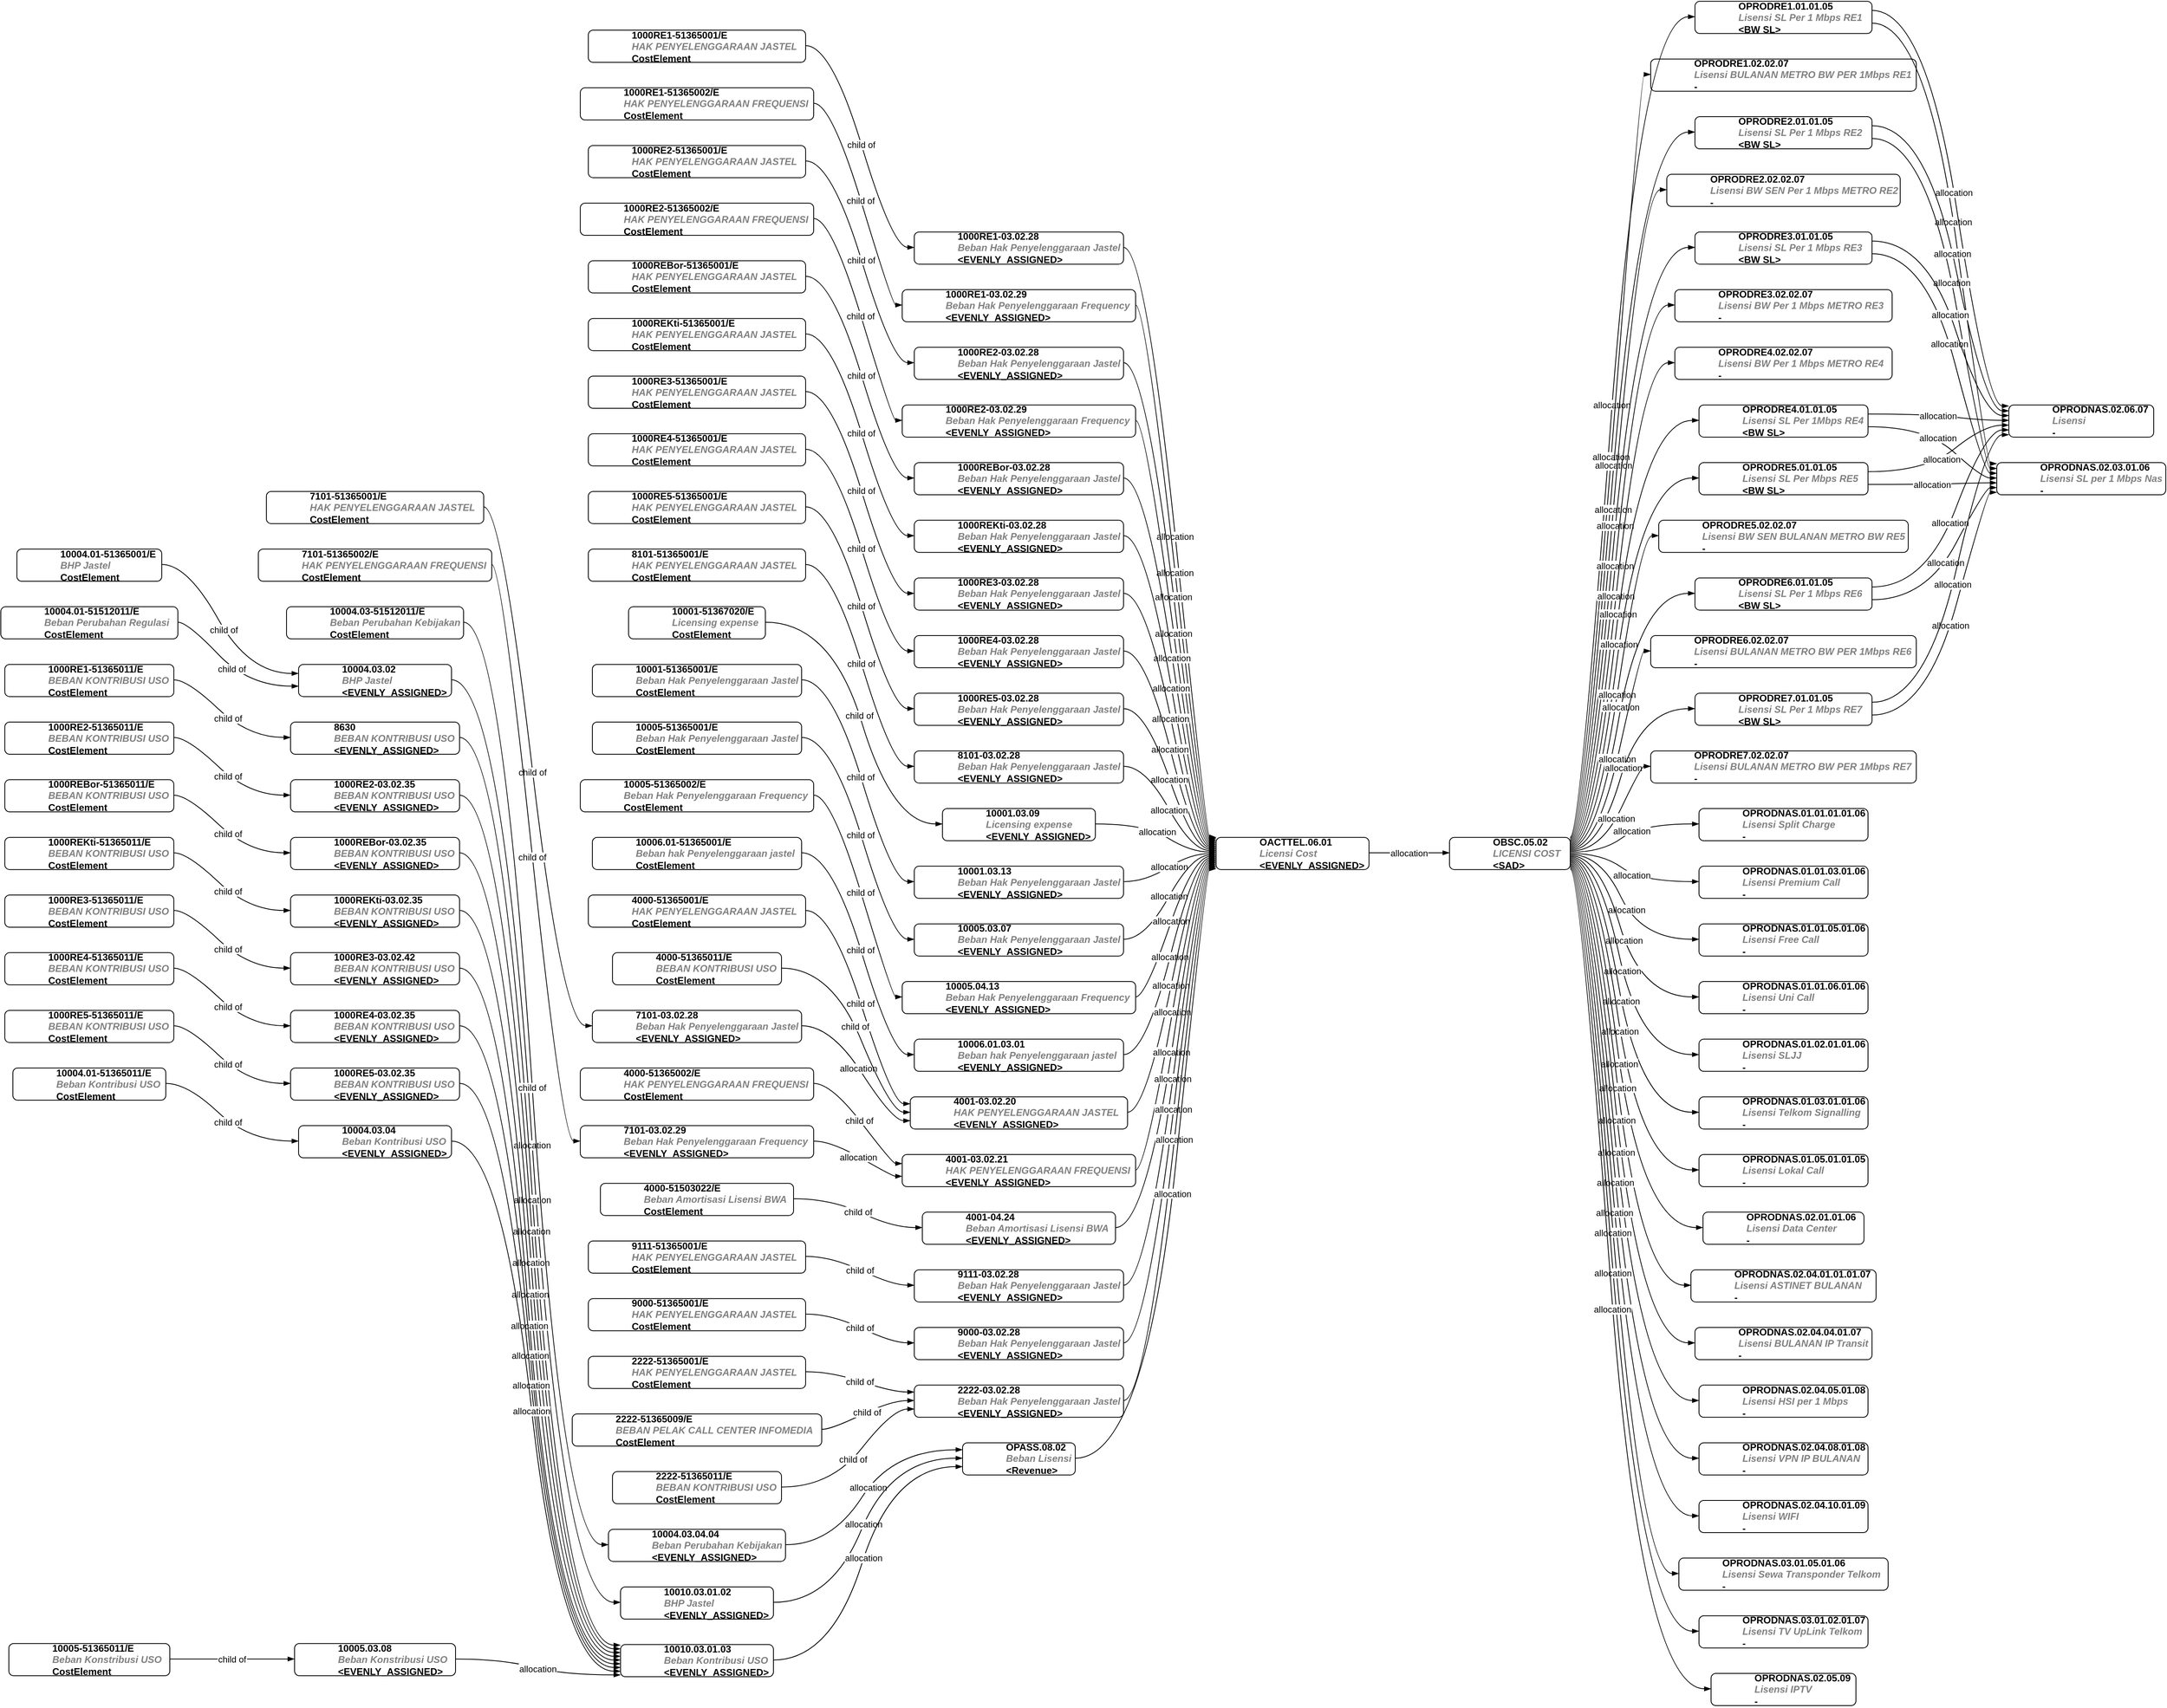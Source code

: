 <mxfile version="12.3.8" type="github" pages="1">
  <diagram id="2Ik594mWw5LCmnf7LACp" name="Page-1">
    <mxGraphModel dx="925" dy="494" grid="1" gridSize="10" guides="1" tooltips="1" connect="1" arrows="1" fold="1" page="1" pageScale="1" pageWidth="1700" pageHeight="1200" math="0" shadow="0">
      <root>
        <mxCell id="0"/>
        <mxCell id="1" parent="0"/>
        <UserObject label="%shortname%&lt;br&gt;&lt;i style=&quot;color: gray&quot;&gt;%name%&lt;/i&gt;&lt;br&gt;%driver%" shortname="OPRODNAS.02.06.07" name="Lisensi" driver="-" placeholders="1" id="w01vSuF_2xjrnzuFNLZF-230">
          <mxCell style="label;iwhiteSpace=wrap;html=1;rounded=1" vertex="1" parent="1">
            <mxGeometry x="2495" y="503.333" width="180" height="40" as="geometry"/>
          </mxCell>
        </UserObject>
        <UserObject label="%shortname%&lt;br&gt;&lt;i style=&quot;color: gray&quot;&gt;%name%&lt;/i&gt;&lt;br&gt;%driver%" shortname="OPRODRE1.01.01.05" name="Lisensi SL Per 1 Mbps RE1" driver="&amp;lt;BW SL&amp;gt;" placeholders="1" id="w01vSuF_2xjrnzuFNLZF-231">
          <mxCell style="label;iwhiteSpace=wrap;html=1;rounded=1" vertex="1" parent="1">
            <mxGeometry x="2105" y="1.667" width="220" height="40" as="geometry"/>
          </mxCell>
        </UserObject>
        <UserObject label="%shortname%&lt;br&gt;&lt;i style=&quot;color: gray&quot;&gt;%name%&lt;/i&gt;&lt;br&gt;%driver%" shortname="OPRODNAS.02.03.01.06" name="Lisensi SL per 1 Mbps Nas" driver="-" placeholders="1" id="w01vSuF_2xjrnzuFNLZF-232">
          <mxCell style="label;iwhiteSpace=wrap;html=1;rounded=1" vertex="1" parent="1">
            <mxGeometry x="2480" y="575.0" width="210" height="40" as="geometry"/>
          </mxCell>
        </UserObject>
        <UserObject label="%shortname%&lt;br&gt;&lt;i style=&quot;color: gray&quot;&gt;%name%&lt;/i&gt;&lt;br&gt;%driver%" shortname="OBSC.05.02" name="LICENSI COST" driver="&amp;lt;SAD&amp;gt;" placeholders="1" id="w01vSuF_2xjrnzuFNLZF-233">
          <mxCell style="label;iwhiteSpace=wrap;html=1;rounded=1" vertex="1" parent="1">
            <mxGeometry x="1800" y="1040.833" width="150" height="40" as="geometry"/>
          </mxCell>
        </UserObject>
        <UserObject label="%shortname%&lt;br&gt;&lt;i style=&quot;color: gray&quot;&gt;%name%&lt;/i&gt;&lt;br&gt;%driver%" shortname="OPRODRE1.02.02.07" name="Lisensi BULANAN METRO BW PER 1Mbps RE1" driver="-" placeholders="1" id="w01vSuF_2xjrnzuFNLZF-234">
          <mxCell style="label;iwhiteSpace=wrap;html=1;rounded=1" vertex="1" parent="1">
            <mxGeometry x="2050" y="73.333" width="330" height="40" as="geometry"/>
          </mxCell>
        </UserObject>
        <UserObject label="%shortname%&lt;br&gt;&lt;i style=&quot;color: gray&quot;&gt;%name%&lt;/i&gt;&lt;br&gt;%driver%" shortname="OPRODRE2.01.01.05" name="Lisensi SL Per 1 Mbps RE2" driver="&amp;lt;BW SL&amp;gt;" placeholders="1" id="w01vSuF_2xjrnzuFNLZF-235">
          <mxCell style="label;iwhiteSpace=wrap;html=1;rounded=1" vertex="1" parent="1">
            <mxGeometry x="2105" y="145.0" width="220" height="40" as="geometry"/>
          </mxCell>
        </UserObject>
        <UserObject label="%shortname%&lt;br&gt;&lt;i style=&quot;color: gray&quot;&gt;%name%&lt;/i&gt;&lt;br&gt;%driver%" shortname="OPRODRE2.02.02.07" name="Lisensi BW SEN Per 1 Mbps METRO RE2" driver="-" placeholders="1" id="w01vSuF_2xjrnzuFNLZF-236">
          <mxCell style="label;iwhiteSpace=wrap;html=1;rounded=1" vertex="1" parent="1">
            <mxGeometry x="2070" y="216.667" width="290" height="40" as="geometry"/>
          </mxCell>
        </UserObject>
        <UserObject label="%shortname%&lt;br&gt;&lt;i style=&quot;color: gray&quot;&gt;%name%&lt;/i&gt;&lt;br&gt;%driver%" shortname="OPRODRE3.01.01.05" name="Lisensi SL Per 1 Mbps RE3" driver="&amp;lt;BW SL&amp;gt;" placeholders="1" id="w01vSuF_2xjrnzuFNLZF-237">
          <mxCell style="label;iwhiteSpace=wrap;html=1;rounded=1" vertex="1" parent="1">
            <mxGeometry x="2105" y="288.333" width="220" height="40" as="geometry"/>
          </mxCell>
        </UserObject>
        <UserObject label="%shortname%&lt;br&gt;&lt;i style=&quot;color: gray&quot;&gt;%name%&lt;/i&gt;&lt;br&gt;%driver%" shortname="OPRODRE3.02.02.07" name="Lisensi BW Per 1 Mbps METRO RE3" driver="-" placeholders="1" id="w01vSuF_2xjrnzuFNLZF-238">
          <mxCell style="label;iwhiteSpace=wrap;html=1;rounded=1" vertex="1" parent="1">
            <mxGeometry x="2080" y="360" width="270" height="40" as="geometry"/>
          </mxCell>
        </UserObject>
        <UserObject label="%shortname%&lt;br&gt;&lt;i style=&quot;color: gray&quot;&gt;%name%&lt;/i&gt;&lt;br&gt;%driver%" shortname="OPRODRE4.02.02.07" name="Lisensi BW Per 1 Mbps METRO RE4" driver="-" placeholders="1" id="w01vSuF_2xjrnzuFNLZF-239">
          <mxCell style="label;iwhiteSpace=wrap;html=1;rounded=1" vertex="1" parent="1">
            <mxGeometry x="2080" y="431.667" width="270" height="40" as="geometry"/>
          </mxCell>
        </UserObject>
        <UserObject label="%shortname%&lt;br&gt;&lt;i style=&quot;color: gray&quot;&gt;%name%&lt;/i&gt;&lt;br&gt;%driver%" shortname="OPRODRE4.01.01.05" name="Lisensi SL Per 1Mbps RE4" driver="&amp;lt;BW SL&amp;gt;" placeholders="1" id="w01vSuF_2xjrnzuFNLZF-240">
          <mxCell style="label;iwhiteSpace=wrap;html=1;rounded=1" vertex="1" parent="1">
            <mxGeometry x="2110" y="503.333" width="210" height="40" as="geometry"/>
          </mxCell>
        </UserObject>
        <UserObject label="%shortname%&lt;br&gt;&lt;i style=&quot;color: gray&quot;&gt;%name%&lt;/i&gt;&lt;br&gt;%driver%" shortname="OPRODRE5.01.01.05" name="Lisensi SL Per Mbps RE5" driver="&amp;lt;BW SL&amp;gt;" placeholders="1" id="w01vSuF_2xjrnzuFNLZF-241">
          <mxCell style="label;iwhiteSpace=wrap;html=1;rounded=1" vertex="1" parent="1">
            <mxGeometry x="2110" y="575.0" width="210" height="40" as="geometry"/>
          </mxCell>
        </UserObject>
        <UserObject label="%shortname%&lt;br&gt;&lt;i style=&quot;color: gray&quot;&gt;%name%&lt;/i&gt;&lt;br&gt;%driver%" shortname="OPRODRE5.02.02.07" name="Lisensi BW SEN BULANAN METRO BW RE5" driver="-" placeholders="1" id="w01vSuF_2xjrnzuFNLZF-242">
          <mxCell style="label;iwhiteSpace=wrap;html=1;rounded=1" vertex="1" parent="1">
            <mxGeometry x="2060" y="646.667" width="310" height="40" as="geometry"/>
          </mxCell>
        </UserObject>
        <UserObject label="%shortname%&lt;br&gt;&lt;i style=&quot;color: gray&quot;&gt;%name%&lt;/i&gt;&lt;br&gt;%driver%" shortname="OPRODRE6.01.01.05" name="Lisensi SL Per 1 Mbps RE6" driver="&amp;lt;BW SL&amp;gt;" placeholders="1" id="w01vSuF_2xjrnzuFNLZF-243">
          <mxCell style="label;iwhiteSpace=wrap;html=1;rounded=1" vertex="1" parent="1">
            <mxGeometry x="2105" y="718.333" width="220" height="40" as="geometry"/>
          </mxCell>
        </UserObject>
        <UserObject label="%shortname%&lt;br&gt;&lt;i style=&quot;color: gray&quot;&gt;%name%&lt;/i&gt;&lt;br&gt;%driver%" shortname="OPRODRE6.02.02.07" name="Lisensi BULANAN METRO BW PER 1Mbps RE6" driver="-" placeholders="1" id="w01vSuF_2xjrnzuFNLZF-244">
          <mxCell style="label;iwhiteSpace=wrap;html=1;rounded=1" vertex="1" parent="1">
            <mxGeometry x="2050" y="790.0" width="330" height="40" as="geometry"/>
          </mxCell>
        </UserObject>
        <UserObject label="%shortname%&lt;br&gt;&lt;i style=&quot;color: gray&quot;&gt;%name%&lt;/i&gt;&lt;br&gt;%driver%" shortname="OPRODRE7.01.01.05" name="Lisensi SL Per 1 Mbps RE7" driver="&amp;lt;BW SL&amp;gt;" placeholders="1" id="w01vSuF_2xjrnzuFNLZF-245">
          <mxCell style="label;iwhiteSpace=wrap;html=1;rounded=1" vertex="1" parent="1">
            <mxGeometry x="2105" y="861.667" width="220" height="40" as="geometry"/>
          </mxCell>
        </UserObject>
        <UserObject label="%shortname%&lt;br&gt;&lt;i style=&quot;color: gray&quot;&gt;%name%&lt;/i&gt;&lt;br&gt;%driver%" shortname="OPRODRE7.02.02.07" name="Lisensi BULANAN METRO BW PER 1Mbps RE7" driver="-" placeholders="1" id="w01vSuF_2xjrnzuFNLZF-246">
          <mxCell style="label;iwhiteSpace=wrap;html=1;rounded=1" vertex="1" parent="1">
            <mxGeometry x="2050" y="933.333" width="330" height="40" as="geometry"/>
          </mxCell>
        </UserObject>
        <UserObject label="%shortname%&lt;br&gt;&lt;i style=&quot;color: gray&quot;&gt;%name%&lt;/i&gt;&lt;br&gt;%driver%" shortname="OPRODNAS.01.01.01.01.06" name="Lisensi Split Charge" driver="-" placeholders="1" id="w01vSuF_2xjrnzuFNLZF-247">
          <mxCell style="label;iwhiteSpace=wrap;html=1;rounded=1" vertex="1" parent="1">
            <mxGeometry x="2110" y="1005.0" width="210" height="40" as="geometry"/>
          </mxCell>
        </UserObject>
        <UserObject label="%shortname%&lt;br&gt;&lt;i style=&quot;color: gray&quot;&gt;%name%&lt;/i&gt;&lt;br&gt;%driver%" shortname="OPRODNAS.01.01.03.01.06" name="Lisensi Premium Call" driver="-" placeholders="1" id="w01vSuF_2xjrnzuFNLZF-248">
          <mxCell style="label;iwhiteSpace=wrap;html=1;rounded=1" vertex="1" parent="1">
            <mxGeometry x="2110" y="1076.667" width="210" height="40" as="geometry"/>
          </mxCell>
        </UserObject>
        <UserObject label="%shortname%&lt;br&gt;&lt;i style=&quot;color: gray&quot;&gt;%name%&lt;/i&gt;&lt;br&gt;%driver%" shortname="OPRODNAS.01.01.05.01.06" name="Lisensi Free Call" driver="-" placeholders="1" id="w01vSuF_2xjrnzuFNLZF-249">
          <mxCell style="label;iwhiteSpace=wrap;html=1;rounded=1" vertex="1" parent="1">
            <mxGeometry x="2110" y="1148.333" width="210" height="40" as="geometry"/>
          </mxCell>
        </UserObject>
        <UserObject label="%shortname%&lt;br&gt;&lt;i style=&quot;color: gray&quot;&gt;%name%&lt;/i&gt;&lt;br&gt;%driver%" shortname="OPRODNAS.01.01.06.01.06" name="Lisensi Uni Call" driver="-" placeholders="1" id="w01vSuF_2xjrnzuFNLZF-250">
          <mxCell style="label;iwhiteSpace=wrap;html=1;rounded=1" vertex="1" parent="1">
            <mxGeometry x="2110" y="1220" width="210" height="40" as="geometry"/>
          </mxCell>
        </UserObject>
        <UserObject label="%shortname%&lt;br&gt;&lt;i style=&quot;color: gray&quot;&gt;%name%&lt;/i&gt;&lt;br&gt;%driver%" shortname="OPRODNAS.01.02.01.01.06" name="Lisensi SLJJ" driver="-" placeholders="1" id="w01vSuF_2xjrnzuFNLZF-251">
          <mxCell style="label;iwhiteSpace=wrap;html=1;rounded=1" vertex="1" parent="1">
            <mxGeometry x="2110" y="1291.667" width="210" height="40" as="geometry"/>
          </mxCell>
        </UserObject>
        <UserObject label="%shortname%&lt;br&gt;&lt;i style=&quot;color: gray&quot;&gt;%name%&lt;/i&gt;&lt;br&gt;%driver%" shortname="OPRODNAS.01.03.01.01.06" name="Lisensi Telkom Signalling" driver="-" placeholders="1" id="w01vSuF_2xjrnzuFNLZF-252">
          <mxCell style="label;iwhiteSpace=wrap;html=1;rounded=1" vertex="1" parent="1">
            <mxGeometry x="2110" y="1363.333" width="210" height="40" as="geometry"/>
          </mxCell>
        </UserObject>
        <UserObject label="%shortname%&lt;br&gt;&lt;i style=&quot;color: gray&quot;&gt;%name%&lt;/i&gt;&lt;br&gt;%driver%" shortname="OPRODNAS.01.05.01.01.05" name="Lisensi Lokal Call" driver="-" placeholders="1" id="w01vSuF_2xjrnzuFNLZF-253">
          <mxCell style="label;iwhiteSpace=wrap;html=1;rounded=1" vertex="1" parent="1">
            <mxGeometry x="2110" y="1435.0" width="210" height="40" as="geometry"/>
          </mxCell>
        </UserObject>
        <UserObject label="%shortname%&lt;br&gt;&lt;i style=&quot;color: gray&quot;&gt;%name%&lt;/i&gt;&lt;br&gt;%driver%" shortname="OPRODNAS.02.01.01.06" name="Lisensi Data Center" driver="-" placeholders="1" id="w01vSuF_2xjrnzuFNLZF-254">
          <mxCell style="label;iwhiteSpace=wrap;html=1;rounded=1" vertex="1" parent="1">
            <mxGeometry x="2115" y="1506.667" width="200" height="40" as="geometry"/>
          </mxCell>
        </UserObject>
        <UserObject label="%shortname%&lt;br&gt;&lt;i style=&quot;color: gray&quot;&gt;%name%&lt;/i&gt;&lt;br&gt;%driver%" shortname="OPRODNAS.02.04.01.01.01.07" name="Lisensi ASTINET BULANAN" driver="-" placeholders="1" id="w01vSuF_2xjrnzuFNLZF-255">
          <mxCell style="label;iwhiteSpace=wrap;html=1;rounded=1" vertex="1" parent="1">
            <mxGeometry x="2100" y="1578.333" width="230" height="40" as="geometry"/>
          </mxCell>
        </UserObject>
        <UserObject label="%shortname%&lt;br&gt;&lt;i style=&quot;color: gray&quot;&gt;%name%&lt;/i&gt;&lt;br&gt;%driver%" shortname="OPRODNAS.02.04.04.01.07" name="Lisensi BULANAN IP Transit" driver="-" placeholders="1" id="w01vSuF_2xjrnzuFNLZF-256">
          <mxCell style="label;iwhiteSpace=wrap;html=1;rounded=1" vertex="1" parent="1">
            <mxGeometry x="2105" y="1650.0" width="220" height="40" as="geometry"/>
          </mxCell>
        </UserObject>
        <UserObject label="%shortname%&lt;br&gt;&lt;i style=&quot;color: gray&quot;&gt;%name%&lt;/i&gt;&lt;br&gt;%driver%" shortname="OPRODNAS.02.04.05.01.08" name="Lisensi HSI per 1 Mbps" driver="-" placeholders="1" id="w01vSuF_2xjrnzuFNLZF-257">
          <mxCell style="label;iwhiteSpace=wrap;html=1;rounded=1" vertex="1" parent="1">
            <mxGeometry x="2110" y="1721.667" width="210" height="40" as="geometry"/>
          </mxCell>
        </UserObject>
        <UserObject label="%shortname%&lt;br&gt;&lt;i style=&quot;color: gray&quot;&gt;%name%&lt;/i&gt;&lt;br&gt;%driver%" shortname="OPRODNAS.02.04.08.01.08" name="Lisensi VPN IP BULANAN" driver="-" placeholders="1" id="w01vSuF_2xjrnzuFNLZF-258">
          <mxCell style="label;iwhiteSpace=wrap;html=1;rounded=1" vertex="1" parent="1">
            <mxGeometry x="2110" y="1793.333" width="210" height="40" as="geometry"/>
          </mxCell>
        </UserObject>
        <UserObject label="%shortname%&lt;br&gt;&lt;i style=&quot;color: gray&quot;&gt;%name%&lt;/i&gt;&lt;br&gt;%driver%" shortname="OPRODNAS.02.04.10.01.09" name="Lisensi WIFI" driver="-" placeholders="1" id="w01vSuF_2xjrnzuFNLZF-259">
          <mxCell style="label;iwhiteSpace=wrap;html=1;rounded=1" vertex="1" parent="1">
            <mxGeometry x="2110" y="1865.0" width="210" height="40" as="geometry"/>
          </mxCell>
        </UserObject>
        <UserObject label="%shortname%&lt;br&gt;&lt;i style=&quot;color: gray&quot;&gt;%name%&lt;/i&gt;&lt;br&gt;%driver%" shortname="OPRODNAS.03.01.05.01.06" name="Lisensi Sewa Transponder Telkom" driver="-" placeholders="1" id="w01vSuF_2xjrnzuFNLZF-260">
          <mxCell style="label;iwhiteSpace=wrap;html=1;rounded=1" vertex="1" parent="1">
            <mxGeometry x="2085" y="1936.667" width="260" height="40" as="geometry"/>
          </mxCell>
        </UserObject>
        <UserObject label="%shortname%&lt;br&gt;&lt;i style=&quot;color: gray&quot;&gt;%name%&lt;/i&gt;&lt;br&gt;%driver%" shortname="OPRODNAS.03.01.02.01.07" name="Lisensi TV UpLink Telkom" driver="-" placeholders="1" id="w01vSuF_2xjrnzuFNLZF-261">
          <mxCell style="label;iwhiteSpace=wrap;html=1;rounded=1" vertex="1" parent="1">
            <mxGeometry x="2110" y="2008.333" width="210" height="40" as="geometry"/>
          </mxCell>
        </UserObject>
        <UserObject label="%shortname%&lt;br&gt;&lt;i style=&quot;color: gray&quot;&gt;%name%&lt;/i&gt;&lt;br&gt;%driver%" shortname="OPRODNAS.02.05.09" name="Lisensi IPTV" driver="-" placeholders="1" id="w01vSuF_2xjrnzuFNLZF-262">
          <mxCell style="label;iwhiteSpace=wrap;html=1;rounded=1" vertex="1" parent="1">
            <mxGeometry x="2125" y="2080.0" width="180" height="40" as="geometry"/>
          </mxCell>
        </UserObject>
        <UserObject label="%shortname%&lt;br&gt;&lt;i style=&quot;color: gray&quot;&gt;%name%&lt;/i&gt;&lt;br&gt;%driver%" shortname="OACTTEL.06.01" name="Licensi Cost" driver="&amp;lt;EVENLY_ASSIGNED&amp;gt;" placeholders="1" id="w01vSuF_2xjrnzuFNLZF-263">
          <mxCell style="label;iwhiteSpace=wrap;html=1;rounded=1" vertex="1" parent="1">
            <mxGeometry x="1510" y="1040.833" width="190" height="40" as="geometry"/>
          </mxCell>
        </UserObject>
        <UserObject label="%shortname%&lt;br&gt;&lt;i style=&quot;color: gray&quot;&gt;%name%&lt;/i&gt;&lt;br&gt;%driver%" shortname="1000RE1-03.02.28" name="Beban Hak Penyelenggaraan Jastel" driver="&amp;lt;EVENLY_ASSIGNED&amp;gt;" placeholders="1" id="w01vSuF_2xjrnzuFNLZF-264">
          <mxCell style="label;iwhiteSpace=wrap;html=1;rounded=1" vertex="1" parent="1">
            <mxGeometry x="1135" y="288.333" width="260" height="40" as="geometry"/>
          </mxCell>
        </UserObject>
        <UserObject label="%shortname%&lt;br&gt;&lt;i style=&quot;color: gray&quot;&gt;%name%&lt;/i&gt;&lt;br&gt;%driver%" shortname="1000RE1-51365001/E" name="HAK PENYELENGGARAAN JASTEL" driver="CostElement" placeholders="1" id="w01vSuF_2xjrnzuFNLZF-265">
          <mxCell style="label;iwhiteSpace=wrap;html=1;rounded=1" vertex="1" parent="1">
            <mxGeometry x="730" y="37.5" width="270" height="40" as="geometry"/>
          </mxCell>
        </UserObject>
        <UserObject label="%shortname%&lt;br&gt;&lt;i style=&quot;color: gray&quot;&gt;%name%&lt;/i&gt;&lt;br&gt;%driver%" shortname="1000RE1-03.02.29" name="Beban Hak Penyelenggaraan Frequency" driver="&amp;lt;EVENLY_ASSIGNED&amp;gt;" placeholders="1" id="w01vSuF_2xjrnzuFNLZF-266">
          <mxCell style="label;iwhiteSpace=wrap;html=1;rounded=1" vertex="1" parent="1">
            <mxGeometry x="1120" y="360.0" width="290" height="40" as="geometry"/>
          </mxCell>
        </UserObject>
        <UserObject label="%shortname%&lt;br&gt;&lt;i style=&quot;color: gray&quot;&gt;%name%&lt;/i&gt;&lt;br&gt;%driver%" shortname="1000RE1-51365002/E" name="HAK PENYELENGGARAAN FREQUENSI" driver="CostElement" placeholders="1" id="w01vSuF_2xjrnzuFNLZF-267">
          <mxCell style="label;iwhiteSpace=wrap;html=1;rounded=1" vertex="1" parent="1">
            <mxGeometry x="720" y="109.167" width="290" height="40" as="geometry"/>
          </mxCell>
        </UserObject>
        <UserObject label="%shortname%&lt;br&gt;&lt;i style=&quot;color: gray&quot;&gt;%name%&lt;/i&gt;&lt;br&gt;%driver%" shortname="1000RE2-03.02.28" name="Beban Hak Penyelenggaraan Jastel" driver="&amp;lt;EVENLY_ASSIGNED&amp;gt;" placeholders="1" id="w01vSuF_2xjrnzuFNLZF-268">
          <mxCell style="label;iwhiteSpace=wrap;html=1;rounded=1" vertex="1" parent="1">
            <mxGeometry x="1135" y="431.667" width="260" height="40" as="geometry"/>
          </mxCell>
        </UserObject>
        <UserObject label="%shortname%&lt;br&gt;&lt;i style=&quot;color: gray&quot;&gt;%name%&lt;/i&gt;&lt;br&gt;%driver%" shortname="1000RE2-51365001/E" name="HAK PENYELENGGARAAN JASTEL" driver="CostElement" placeholders="1" id="w01vSuF_2xjrnzuFNLZF-269">
          <mxCell style="label;iwhiteSpace=wrap;html=1;rounded=1" vertex="1" parent="1">
            <mxGeometry x="730" y="180.833" width="270" height="40" as="geometry"/>
          </mxCell>
        </UserObject>
        <UserObject label="%shortname%&lt;br&gt;&lt;i style=&quot;color: gray&quot;&gt;%name%&lt;/i&gt;&lt;br&gt;%driver%" shortname="1000RE2-03.02.29" name="Beban Hak Penyelenggaraan Frequency" driver="&amp;lt;EVENLY_ASSIGNED&amp;gt;" placeholders="1" id="w01vSuF_2xjrnzuFNLZF-270">
          <mxCell style="label;iwhiteSpace=wrap;html=1;rounded=1" vertex="1" parent="1">
            <mxGeometry x="1120" y="503.333" width="290" height="40" as="geometry"/>
          </mxCell>
        </UserObject>
        <UserObject label="%shortname%&lt;br&gt;&lt;i style=&quot;color: gray&quot;&gt;%name%&lt;/i&gt;&lt;br&gt;%driver%" shortname="1000RE2-51365002/E" name="HAK PENYELENGGARAAN FREQUENSI" driver="CostElement" placeholders="1" id="w01vSuF_2xjrnzuFNLZF-271">
          <mxCell style="label;iwhiteSpace=wrap;html=1;rounded=1" vertex="1" parent="1">
            <mxGeometry x="720" y="252.5" width="290" height="40" as="geometry"/>
          </mxCell>
        </UserObject>
        <UserObject label="%shortname%&lt;br&gt;&lt;i style=&quot;color: gray&quot;&gt;%name%&lt;/i&gt;&lt;br&gt;%driver%" shortname="1000REBor-03.02.28" name="Beban Hak Penyelenggaraan Jastel" driver="&amp;lt;EVENLY_ASSIGNED&amp;gt;" placeholders="1" id="w01vSuF_2xjrnzuFNLZF-272">
          <mxCell style="label;iwhiteSpace=wrap;html=1;rounded=1" vertex="1" parent="1">
            <mxGeometry x="1135" y="575.0" width="260" height="40" as="geometry"/>
          </mxCell>
        </UserObject>
        <UserObject label="%shortname%&lt;br&gt;&lt;i style=&quot;color: gray&quot;&gt;%name%&lt;/i&gt;&lt;br&gt;%driver%" shortname="1000REBor-51365001/E" name="HAK PENYELENGGARAAN JASTEL" driver="CostElement" placeholders="1" id="w01vSuF_2xjrnzuFNLZF-273">
          <mxCell style="label;iwhiteSpace=wrap;html=1;rounded=1" vertex="1" parent="1">
            <mxGeometry x="730" y="324.167" width="270" height="40" as="geometry"/>
          </mxCell>
        </UserObject>
        <UserObject label="%shortname%&lt;br&gt;&lt;i style=&quot;color: gray&quot;&gt;%name%&lt;/i&gt;&lt;br&gt;%driver%" shortname="1000REKti-03.02.28" name="Beban Hak Penyelenggaraan Jastel" driver="&amp;lt;EVENLY_ASSIGNED&amp;gt;" placeholders="1" id="w01vSuF_2xjrnzuFNLZF-274">
          <mxCell style="label;iwhiteSpace=wrap;html=1;rounded=1" vertex="1" parent="1">
            <mxGeometry x="1135" y="646.667" width="260" height="40" as="geometry"/>
          </mxCell>
        </UserObject>
        <UserObject label="%shortname%&lt;br&gt;&lt;i style=&quot;color: gray&quot;&gt;%name%&lt;/i&gt;&lt;br&gt;%driver%" shortname="1000REKti-51365001/E" name="HAK PENYELENGGARAAN JASTEL" driver="CostElement" placeholders="1" id="w01vSuF_2xjrnzuFNLZF-275">
          <mxCell style="label;iwhiteSpace=wrap;html=1;rounded=1" vertex="1" parent="1">
            <mxGeometry x="730" y="395.833" width="270" height="40" as="geometry"/>
          </mxCell>
        </UserObject>
        <UserObject label="%shortname%&lt;br&gt;&lt;i style=&quot;color: gray&quot;&gt;%name%&lt;/i&gt;&lt;br&gt;%driver%" shortname="1000RE3-03.02.28" name="Beban Hak Penyelenggaraan Jastel" driver="&amp;lt;EVENLY_ASSIGNED&amp;gt;" placeholders="1" id="w01vSuF_2xjrnzuFNLZF-276">
          <mxCell style="label;iwhiteSpace=wrap;html=1;rounded=1" vertex="1" parent="1">
            <mxGeometry x="1135" y="718.333" width="260" height="40" as="geometry"/>
          </mxCell>
        </UserObject>
        <UserObject label="%shortname%&lt;br&gt;&lt;i style=&quot;color: gray&quot;&gt;%name%&lt;/i&gt;&lt;br&gt;%driver%" shortname="1000RE3-51365001/E" name="HAK PENYELENGGARAAN JASTEL" driver="CostElement" placeholders="1" id="w01vSuF_2xjrnzuFNLZF-277">
          <mxCell style="label;iwhiteSpace=wrap;html=1;rounded=1" vertex="1" parent="1">
            <mxGeometry x="730" y="467.5" width="270" height="40" as="geometry"/>
          </mxCell>
        </UserObject>
        <UserObject label="%shortname%&lt;br&gt;&lt;i style=&quot;color: gray&quot;&gt;%name%&lt;/i&gt;&lt;br&gt;%driver%" shortname="1000RE4-03.02.28" name="Beban Hak Penyelenggaraan Jastel" driver="&amp;lt;EVENLY_ASSIGNED&amp;gt;" placeholders="1" id="w01vSuF_2xjrnzuFNLZF-278">
          <mxCell style="label;iwhiteSpace=wrap;html=1;rounded=1" vertex="1" parent="1">
            <mxGeometry x="1135" y="790.0" width="260" height="40" as="geometry"/>
          </mxCell>
        </UserObject>
        <UserObject label="%shortname%&lt;br&gt;&lt;i style=&quot;color: gray&quot;&gt;%name%&lt;/i&gt;&lt;br&gt;%driver%" shortname="1000RE4-51365001/E" name="HAK PENYELENGGARAAN JASTEL" driver="CostElement" placeholders="1" id="w01vSuF_2xjrnzuFNLZF-279">
          <mxCell style="label;iwhiteSpace=wrap;html=1;rounded=1" vertex="1" parent="1">
            <mxGeometry x="730" y="539.167" width="270" height="40" as="geometry"/>
          </mxCell>
        </UserObject>
        <UserObject label="%shortname%&lt;br&gt;&lt;i style=&quot;color: gray&quot;&gt;%name%&lt;/i&gt;&lt;br&gt;%driver%" shortname="1000RE5-03.02.28" name="Beban Hak Penyelenggaraan Jastel" driver="&amp;lt;EVENLY_ASSIGNED&amp;gt;" placeholders="1" id="w01vSuF_2xjrnzuFNLZF-280">
          <mxCell style="label;iwhiteSpace=wrap;html=1;rounded=1" vertex="1" parent="1">
            <mxGeometry x="1135" y="861.667" width="260" height="40" as="geometry"/>
          </mxCell>
        </UserObject>
        <UserObject label="%shortname%&lt;br&gt;&lt;i style=&quot;color: gray&quot;&gt;%name%&lt;/i&gt;&lt;br&gt;%driver%" shortname="1000RE5-51365001/E" name="HAK PENYELENGGARAAN JASTEL" driver="CostElement" placeholders="1" id="w01vSuF_2xjrnzuFNLZF-281">
          <mxCell style="label;iwhiteSpace=wrap;html=1;rounded=1" vertex="1" parent="1">
            <mxGeometry x="730" y="610.833" width="270" height="40" as="geometry"/>
          </mxCell>
        </UserObject>
        <UserObject label="%shortname%&lt;br&gt;&lt;i style=&quot;color: gray&quot;&gt;%name%&lt;/i&gt;&lt;br&gt;%driver%" shortname="8101-03.02.28" name="Beban Hak Penyelenggaraan Jastel" driver="&amp;lt;EVENLY_ASSIGNED&amp;gt;" placeholders="1" id="w01vSuF_2xjrnzuFNLZF-282">
          <mxCell style="label;iwhiteSpace=wrap;html=1;rounded=1" vertex="1" parent="1">
            <mxGeometry x="1135" y="933.333" width="260" height="40" as="geometry"/>
          </mxCell>
        </UserObject>
        <UserObject label="%shortname%&lt;br&gt;&lt;i style=&quot;color: gray&quot;&gt;%name%&lt;/i&gt;&lt;br&gt;%driver%" shortname="8101-51365001/E" name="HAK PENYELENGGARAAN JASTEL" driver="CostElement" placeholders="1" id="w01vSuF_2xjrnzuFNLZF-283">
          <mxCell style="label;iwhiteSpace=wrap;html=1;rounded=1" vertex="1" parent="1">
            <mxGeometry x="730" y="682.5" width="270" height="40" as="geometry"/>
          </mxCell>
        </UserObject>
        <UserObject label="%shortname%&lt;br&gt;&lt;i style=&quot;color: gray&quot;&gt;%name%&lt;/i&gt;&lt;br&gt;%driver%" shortname="10001.03.09" name="Licensing expense" driver="&amp;lt;EVENLY_ASSIGNED&amp;gt;" placeholders="1" id="w01vSuF_2xjrnzuFNLZF-284">
          <mxCell style="label;iwhiteSpace=wrap;html=1;rounded=1" vertex="1" parent="1">
            <mxGeometry x="1170" y="1005" width="190" height="40" as="geometry"/>
          </mxCell>
        </UserObject>
        <UserObject label="%shortname%&lt;br&gt;&lt;i style=&quot;color: gray&quot;&gt;%name%&lt;/i&gt;&lt;br&gt;%driver%" shortname="10001-51367020/E" name="Licensing expense" driver="CostElement" placeholders="1" id="w01vSuF_2xjrnzuFNLZF-285">
          <mxCell style="label;iwhiteSpace=wrap;html=1;rounded=1" vertex="1" parent="1">
            <mxGeometry x="780" y="754.167" width="170" height="40" as="geometry"/>
          </mxCell>
        </UserObject>
        <UserObject label="%shortname%&lt;br&gt;&lt;i style=&quot;color: gray&quot;&gt;%name%&lt;/i&gt;&lt;br&gt;%driver%" shortname="10001.03.13" name="Beban Hak Penyelenggaraan Jastel" driver="&amp;lt;EVENLY_ASSIGNED&amp;gt;" placeholders="1" id="w01vSuF_2xjrnzuFNLZF-286">
          <mxCell style="label;iwhiteSpace=wrap;html=1;rounded=1" vertex="1" parent="1">
            <mxGeometry x="1135" y="1076.667" width="260" height="40" as="geometry"/>
          </mxCell>
        </UserObject>
        <UserObject label="%shortname%&lt;br&gt;&lt;i style=&quot;color: gray&quot;&gt;%name%&lt;/i&gt;&lt;br&gt;%driver%" shortname="10001-51365001/E" name="Beban Hak Penyelenggaraan Jastel" driver="CostElement" placeholders="1" id="w01vSuF_2xjrnzuFNLZF-287">
          <mxCell style="label;iwhiteSpace=wrap;html=1;rounded=1" vertex="1" parent="1">
            <mxGeometry x="735" y="825.833" width="260" height="40" as="geometry"/>
          </mxCell>
        </UserObject>
        <UserObject label="%shortname%&lt;br&gt;&lt;i style=&quot;color: gray&quot;&gt;%name%&lt;/i&gt;&lt;br&gt;%driver%" shortname="10005.03.07" name="Beban Hak Penyelenggaraan Jastel" driver="&amp;lt;EVENLY_ASSIGNED&amp;gt;" placeholders="1" id="w01vSuF_2xjrnzuFNLZF-288">
          <mxCell style="label;iwhiteSpace=wrap;html=1;rounded=1" vertex="1" parent="1">
            <mxGeometry x="1135" y="1148.333" width="260" height="40" as="geometry"/>
          </mxCell>
        </UserObject>
        <UserObject label="%shortname%&lt;br&gt;&lt;i style=&quot;color: gray&quot;&gt;%name%&lt;/i&gt;&lt;br&gt;%driver%" shortname="10005-51365001/E" name="Beban Hak Penyelenggaraan Jastel" driver="CostElement" placeholders="1" id="w01vSuF_2xjrnzuFNLZF-289">
          <mxCell style="label;iwhiteSpace=wrap;html=1;rounded=1" vertex="1" parent="1">
            <mxGeometry x="735" y="897.5" width="260" height="40" as="geometry"/>
          </mxCell>
        </UserObject>
        <UserObject label="%shortname%&lt;br&gt;&lt;i style=&quot;color: gray&quot;&gt;%name%&lt;/i&gt;&lt;br&gt;%driver%" shortname="10005.04.13" name="Beban Hak Penyelenggaraan Frequency" driver="&amp;lt;EVENLY_ASSIGNED&amp;gt;" placeholders="1" id="w01vSuF_2xjrnzuFNLZF-290">
          <mxCell style="label;iwhiteSpace=wrap;html=1;rounded=1" vertex="1" parent="1">
            <mxGeometry x="1120" y="1220.0" width="290" height="40" as="geometry"/>
          </mxCell>
        </UserObject>
        <UserObject label="%shortname%&lt;br&gt;&lt;i style=&quot;color: gray&quot;&gt;%name%&lt;/i&gt;&lt;br&gt;%driver%" shortname="10005-51365002/E" name="Beban Hak Penyelenggaraan Frequency" driver="CostElement" placeholders="1" id="w01vSuF_2xjrnzuFNLZF-291">
          <mxCell style="label;iwhiteSpace=wrap;html=1;rounded=1" vertex="1" parent="1">
            <mxGeometry x="720" y="969.167" width="290" height="40" as="geometry"/>
          </mxCell>
        </UserObject>
        <UserObject label="%shortname%&lt;br&gt;&lt;i style=&quot;color: gray&quot;&gt;%name%&lt;/i&gt;&lt;br&gt;%driver%" shortname="10006.01.03.01" name="Beban hak Penyelenggaraan jastel" driver="&amp;lt;EVENLY_ASSIGNED&amp;gt;" placeholders="1" id="w01vSuF_2xjrnzuFNLZF-292">
          <mxCell style="label;iwhiteSpace=wrap;html=1;rounded=1" vertex="1" parent="1">
            <mxGeometry x="1135" y="1291.667" width="260" height="40" as="geometry"/>
          </mxCell>
        </UserObject>
        <UserObject label="%shortname%&lt;br&gt;&lt;i style=&quot;color: gray&quot;&gt;%name%&lt;/i&gt;&lt;br&gt;%driver%" shortname="10006.01-51365001/E" name="Beban hak Penyelenggaraan jastel" driver="CostElement" placeholders="1" id="w01vSuF_2xjrnzuFNLZF-293">
          <mxCell style="label;iwhiteSpace=wrap;html=1;rounded=1" vertex="1" parent="1">
            <mxGeometry x="735" y="1040.833" width="260" height="40" as="geometry"/>
          </mxCell>
        </UserObject>
        <UserObject label="%shortname%&lt;br&gt;&lt;i style=&quot;color: gray&quot;&gt;%name%&lt;/i&gt;&lt;br&gt;%driver%" shortname="4001-03.02.20" name="HAK PENYELENGGARAAN JASTEL" driver="&amp;lt;EVENLY_ASSIGNED&amp;gt;" placeholders="1" id="w01vSuF_2xjrnzuFNLZF-294">
          <mxCell style="label;iwhiteSpace=wrap;html=1;rounded=1" vertex="1" parent="1">
            <mxGeometry x="1130" y="1363.333" width="270" height="40" as="geometry"/>
          </mxCell>
        </UserObject>
        <UserObject label="%shortname%&lt;br&gt;&lt;i style=&quot;color: gray&quot;&gt;%name%&lt;/i&gt;&lt;br&gt;%driver%" shortname="4000-51365001/E" name="HAK PENYELENGGARAAN JASTEL" driver="CostElement" placeholders="1" id="w01vSuF_2xjrnzuFNLZF-295">
          <mxCell style="label;iwhiteSpace=wrap;html=1;rounded=1" vertex="1" parent="1">
            <mxGeometry x="730" y="1112.5" width="270" height="40" as="geometry"/>
          </mxCell>
        </UserObject>
        <UserObject label="%shortname%&lt;br&gt;&lt;i style=&quot;color: gray&quot;&gt;%name%&lt;/i&gt;&lt;br&gt;%driver%" shortname="4000-51365011/E" name="BEBAN KONTRIBUSI USO" driver="CostElement" placeholders="1" id="w01vSuF_2xjrnzuFNLZF-296">
          <mxCell style="label;iwhiteSpace=wrap;html=1;rounded=1" vertex="1" parent="1">
            <mxGeometry x="760" y="1184.167" width="210" height="40" as="geometry"/>
          </mxCell>
        </UserObject>
        <UserObject label="%shortname%&lt;br&gt;&lt;i style=&quot;color: gray&quot;&gt;%name%&lt;/i&gt;&lt;br&gt;%driver%" shortname="7101-03.02.28" name="Beban Hak Penyelenggaraan Jastel" driver="&amp;lt;EVENLY_ASSIGNED&amp;gt;" placeholders="1" id="w01vSuF_2xjrnzuFNLZF-297">
          <mxCell style="label;iwhiteSpace=wrap;html=1;rounded=1" vertex="1" parent="1">
            <mxGeometry x="735" y="1255.833" width="260" height="40" as="geometry"/>
          </mxCell>
        </UserObject>
        <UserObject label="%shortname%&lt;br&gt;&lt;i style=&quot;color: gray&quot;&gt;%name%&lt;/i&gt;&lt;br&gt;%driver%" shortname="7101-51365001/E" name="HAK PENYELENGGARAAN JASTEL" driver="CostElement" placeholders="1" id="w01vSuF_2xjrnzuFNLZF-298">
          <mxCell style="label;iwhiteSpace=wrap;html=1;rounded=1" vertex="1" parent="1">
            <mxGeometry x="330" y="610.833" width="270" height="40" as="geometry"/>
          </mxCell>
        </UserObject>
        <UserObject label="%shortname%&lt;br&gt;&lt;i style=&quot;color: gray&quot;&gt;%name%&lt;/i&gt;&lt;br&gt;%driver%" shortname="4001-03.02.21" name="HAK PENYELENGGARAAN FREQUENSI" driver="&amp;lt;EVENLY_ASSIGNED&amp;gt;" placeholders="1" id="w01vSuF_2xjrnzuFNLZF-299">
          <mxCell style="label;iwhiteSpace=wrap;html=1;rounded=1" vertex="1" parent="1">
            <mxGeometry x="1120" y="1435.0" width="290" height="40" as="geometry"/>
          </mxCell>
        </UserObject>
        <UserObject label="%shortname%&lt;br&gt;&lt;i style=&quot;color: gray&quot;&gt;%name%&lt;/i&gt;&lt;br&gt;%driver%" shortname="4000-51365002/E" name="HAK PENYELENGGARAAN FREQUENSI" driver="CostElement" placeholders="1" id="w01vSuF_2xjrnzuFNLZF-300">
          <mxCell style="label;iwhiteSpace=wrap;html=1;rounded=1" vertex="1" parent="1">
            <mxGeometry x="720" y="1327.5" width="290" height="40" as="geometry"/>
          </mxCell>
        </UserObject>
        <UserObject label="%shortname%&lt;br&gt;&lt;i style=&quot;color: gray&quot;&gt;%name%&lt;/i&gt;&lt;br&gt;%driver%" shortname="7101-03.02.29" name="Beban Hak Penyelenggaraan Frequency" driver="&amp;lt;EVENLY_ASSIGNED&amp;gt;" placeholders="1" id="w01vSuF_2xjrnzuFNLZF-301">
          <mxCell style="label;iwhiteSpace=wrap;html=1;rounded=1" vertex="1" parent="1">
            <mxGeometry x="720" y="1399.167" width="290" height="40" as="geometry"/>
          </mxCell>
        </UserObject>
        <UserObject label="%shortname%&lt;br&gt;&lt;i style=&quot;color: gray&quot;&gt;%name%&lt;/i&gt;&lt;br&gt;%driver%" shortname="7101-51365002/E" name="HAK PENYELENGGARAAN FREQUENSI" driver="CostElement" placeholders="1" id="w01vSuF_2xjrnzuFNLZF-302">
          <mxCell style="label;iwhiteSpace=wrap;html=1;rounded=1" vertex="1" parent="1">
            <mxGeometry x="320" y="682.5" width="290" height="40" as="geometry"/>
          </mxCell>
        </UserObject>
        <UserObject label="%shortname%&lt;br&gt;&lt;i style=&quot;color: gray&quot;&gt;%name%&lt;/i&gt;&lt;br&gt;%driver%" shortname="4001-04.24" name="Beban Amortisasi Lisensi BWA" driver="&amp;lt;EVENLY_ASSIGNED&amp;gt;" placeholders="1" id="w01vSuF_2xjrnzuFNLZF-303">
          <mxCell style="label;iwhiteSpace=wrap;html=1;rounded=1" vertex="1" parent="1">
            <mxGeometry x="1145" y="1506.667" width="240" height="40" as="geometry"/>
          </mxCell>
        </UserObject>
        <UserObject label="%shortname%&lt;br&gt;&lt;i style=&quot;color: gray&quot;&gt;%name%&lt;/i&gt;&lt;br&gt;%driver%" shortname="4000-51503022/E" name="Beban Amortisasi Lisensi BWA" driver="CostElement" placeholders="1" id="w01vSuF_2xjrnzuFNLZF-304">
          <mxCell style="label;iwhiteSpace=wrap;html=1;rounded=1" vertex="1" parent="1">
            <mxGeometry x="745" y="1470.833" width="240" height="40" as="geometry"/>
          </mxCell>
        </UserObject>
        <UserObject label="%shortname%&lt;br&gt;&lt;i style=&quot;color: gray&quot;&gt;%name%&lt;/i&gt;&lt;br&gt;%driver%" shortname="9111-03.02.28" name="Beban Hak Penyelenggaraan Jastel" driver="&amp;lt;EVENLY_ASSIGNED&amp;gt;" placeholders="1" id="w01vSuF_2xjrnzuFNLZF-305">
          <mxCell style="label;iwhiteSpace=wrap;html=1;rounded=1" vertex="1" parent="1">
            <mxGeometry x="1135" y="1578.333" width="260" height="40" as="geometry"/>
          </mxCell>
        </UserObject>
        <UserObject label="%shortname%&lt;br&gt;&lt;i style=&quot;color: gray&quot;&gt;%name%&lt;/i&gt;&lt;br&gt;%driver%" shortname="9111-51365001/E" name="HAK PENYELENGGARAAN JASTEL" driver="CostElement" placeholders="1" id="w01vSuF_2xjrnzuFNLZF-306">
          <mxCell style="label;iwhiteSpace=wrap;html=1;rounded=1" vertex="1" parent="1">
            <mxGeometry x="730" y="1542.5" width="270" height="40" as="geometry"/>
          </mxCell>
        </UserObject>
        <UserObject label="%shortname%&lt;br&gt;&lt;i style=&quot;color: gray&quot;&gt;%name%&lt;/i&gt;&lt;br&gt;%driver%" shortname="9000-03.02.28" name="Beban Hak Penyelenggaraan Jastel" driver="&amp;lt;EVENLY_ASSIGNED&amp;gt;" placeholders="1" id="w01vSuF_2xjrnzuFNLZF-307">
          <mxCell style="label;iwhiteSpace=wrap;html=1;rounded=1" vertex="1" parent="1">
            <mxGeometry x="1135" y="1650.0" width="260" height="40" as="geometry"/>
          </mxCell>
        </UserObject>
        <UserObject label="%shortname%&lt;br&gt;&lt;i style=&quot;color: gray&quot;&gt;%name%&lt;/i&gt;&lt;br&gt;%driver%" shortname="9000-51365001/E" name="HAK PENYELENGGARAAN JASTEL" driver="CostElement" placeholders="1" id="w01vSuF_2xjrnzuFNLZF-308">
          <mxCell style="label;iwhiteSpace=wrap;html=1;rounded=1" vertex="1" parent="1">
            <mxGeometry x="730" y="1614.167" width="270" height="40" as="geometry"/>
          </mxCell>
        </UserObject>
        <UserObject label="%shortname%&lt;br&gt;&lt;i style=&quot;color: gray&quot;&gt;%name%&lt;/i&gt;&lt;br&gt;%driver%" shortname="2222-03.02.28" name="Beban Hak Penyelenggaraan Jastel" driver="&amp;lt;EVENLY_ASSIGNED&amp;gt;" placeholders="1" id="w01vSuF_2xjrnzuFNLZF-309">
          <mxCell style="label;iwhiteSpace=wrap;html=1;rounded=1" vertex="1" parent="1">
            <mxGeometry x="1135" y="1721.667" width="260" height="40" as="geometry"/>
          </mxCell>
        </UserObject>
        <UserObject label="%shortname%&lt;br&gt;&lt;i style=&quot;color: gray&quot;&gt;%name%&lt;/i&gt;&lt;br&gt;%driver%" shortname="2222-51365001/E" name="HAK PENYELENGGARAAN JASTEL" driver="CostElement" placeholders="1" id="w01vSuF_2xjrnzuFNLZF-310">
          <mxCell style="label;iwhiteSpace=wrap;html=1;rounded=1" vertex="1" parent="1">
            <mxGeometry x="730" y="1685.833" width="270" height="40" as="geometry"/>
          </mxCell>
        </UserObject>
        <UserObject label="%shortname%&lt;br&gt;&lt;i style=&quot;color: gray&quot;&gt;%name%&lt;/i&gt;&lt;br&gt;%driver%" shortname="2222-51365009/E" name="BEBAN PELAK CALL CENTER INFOMEDIA" driver="CostElement" placeholders="1" id="w01vSuF_2xjrnzuFNLZF-311">
          <mxCell style="label;iwhiteSpace=wrap;html=1;rounded=1" vertex="1" parent="1">
            <mxGeometry x="710" y="1757.5" width="310" height="40" as="geometry"/>
          </mxCell>
        </UserObject>
        <UserObject label="%shortname%&lt;br&gt;&lt;i style=&quot;color: gray&quot;&gt;%name%&lt;/i&gt;&lt;br&gt;%driver%" shortname="2222-51365011/E" name="BEBAN KONTRIBUSI USO" driver="CostElement" placeholders="1" id="w01vSuF_2xjrnzuFNLZF-312">
          <mxCell style="label;iwhiteSpace=wrap;html=1;rounded=1" vertex="1" parent="1">
            <mxGeometry x="760" y="1829.167" width="210" height="40" as="geometry"/>
          </mxCell>
        </UserObject>
        <UserObject label="%shortname%&lt;br&gt;&lt;i style=&quot;color: gray&quot;&gt;%name%&lt;/i&gt;&lt;br&gt;%driver%" shortname="OPASS.08.02" name="Beban Lisensi" driver="&amp;lt;Revenue&amp;gt;" placeholders="1" id="w01vSuF_2xjrnzuFNLZF-313">
          <mxCell style="label;iwhiteSpace=wrap;html=1;rounded=1" vertex="1" parent="1">
            <mxGeometry x="1195" y="1793.333" width="140" height="40" as="geometry"/>
          </mxCell>
        </UserObject>
        <UserObject label="%shortname%&lt;br&gt;&lt;i style=&quot;color: gray&quot;&gt;%name%&lt;/i&gt;&lt;br&gt;%driver%" shortname="10004.03.04.04" name="Beban Perubahan Kebijakan" driver="&amp;lt;EVENLY_ASSIGNED&amp;gt;" placeholders="1" id="w01vSuF_2xjrnzuFNLZF-314">
          <mxCell style="label;iwhiteSpace=wrap;html=1;rounded=1" vertex="1" parent="1">
            <mxGeometry x="755" y="1900.833" width="220" height="40" as="geometry"/>
          </mxCell>
        </UserObject>
        <UserObject label="%shortname%&lt;br&gt;&lt;i style=&quot;color: gray&quot;&gt;%name%&lt;/i&gt;&lt;br&gt;%driver%" shortname="10004.03-51512011/E" name="Beban Perubahan Kebijakan" driver="CostElement" placeholders="1" id="w01vSuF_2xjrnzuFNLZF-315">
          <mxCell style="label;iwhiteSpace=wrap;html=1;rounded=1" vertex="1" parent="1">
            <mxGeometry x="355" y="754.167" width="220" height="40" as="geometry"/>
          </mxCell>
        </UserObject>
        <UserObject label="%shortname%&lt;br&gt;&lt;i style=&quot;color: gray&quot;&gt;%name%&lt;/i&gt;&lt;br&gt;%driver%" shortname="10010.03.01.02" name="BHP Jastel" driver="&amp;lt;EVENLY_ASSIGNED&amp;gt;" placeholders="1" id="w01vSuF_2xjrnzuFNLZF-316">
          <mxCell style="label;iwhiteSpace=wrap;html=1;rounded=1" vertex="1" parent="1">
            <mxGeometry x="770" y="1972.5" width="190" height="40" as="geometry"/>
          </mxCell>
        </UserObject>
        <UserObject label="%shortname%&lt;br&gt;&lt;i style=&quot;color: gray&quot;&gt;%name%&lt;/i&gt;&lt;br&gt;%driver%" shortname="10004.03.02" name="BHP Jastel" driver="&amp;lt;EVENLY_ASSIGNED&amp;gt;" placeholders="1" id="w01vSuF_2xjrnzuFNLZF-317">
          <mxCell style="label;iwhiteSpace=wrap;html=1;rounded=1" vertex="1" parent="1">
            <mxGeometry x="370" y="825.833" width="190" height="40" as="geometry"/>
          </mxCell>
        </UserObject>
        <UserObject label="%shortname%&lt;br&gt;&lt;i style=&quot;color: gray&quot;&gt;%name%&lt;/i&gt;&lt;br&gt;%driver%" shortname="10004.01-51365001/E" name="BHP Jastel" driver="CostElement" placeholders="1" id="w01vSuF_2xjrnzuFNLZF-318">
          <mxCell style="label;iwhiteSpace=wrap;html=1;rounded=1" vertex="1" parent="1">
            <mxGeometry x="20" y="682.5" width="180" height="40" as="geometry"/>
          </mxCell>
        </UserObject>
        <UserObject label="%shortname%&lt;br&gt;&lt;i style=&quot;color: gray&quot;&gt;%name%&lt;/i&gt;&lt;br&gt;%driver%" shortname="10004.01-51512011/E" name="Beban Perubahan Regulasi" driver="CostElement" placeholders="1" id="w01vSuF_2xjrnzuFNLZF-319">
          <mxCell style="label;iwhiteSpace=wrap;html=1;rounded=1" vertex="1" parent="1">
            <mxGeometry y="754.167" width="220" height="40" as="geometry"/>
          </mxCell>
        </UserObject>
        <UserObject label="%shortname%&lt;br&gt;&lt;i style=&quot;color: gray&quot;&gt;%name%&lt;/i&gt;&lt;br&gt;%driver%" shortname="10010.03.01.03" name="Beban Kontribusi USO" driver="&amp;lt;EVENLY_ASSIGNED&amp;gt;" placeholders="1" id="w01vSuF_2xjrnzuFNLZF-320">
          <mxCell style="label;iwhiteSpace=wrap;html=1;rounded=1" vertex="1" parent="1">
            <mxGeometry x="770" y="2044.167" width="190" height="40" as="geometry"/>
          </mxCell>
        </UserObject>
        <UserObject label="%shortname%&lt;br&gt;&lt;i style=&quot;color: gray&quot;&gt;%name%&lt;/i&gt;&lt;br&gt;%driver%" shortname="8630" name="BEBAN KONTRIBUSI USO" driver="&amp;lt;EVENLY_ASSIGNED&amp;gt;" placeholders="1" id="w01vSuF_2xjrnzuFNLZF-321">
          <mxCell style="label;iwhiteSpace=wrap;html=1;rounded=1" vertex="1" parent="1">
            <mxGeometry x="360" y="897.5" width="210" height="40" as="geometry"/>
          </mxCell>
        </UserObject>
        <UserObject label="%shortname%&lt;br&gt;&lt;i style=&quot;color: gray&quot;&gt;%name%&lt;/i&gt;&lt;br&gt;%driver%" shortname="1000RE1-51365011/E" name="BEBAN KONTRIBUSI USO" driver="CostElement" placeholders="1" id="w01vSuF_2xjrnzuFNLZF-322">
          <mxCell style="label;iwhiteSpace=wrap;html=1;rounded=1" vertex="1" parent="1">
            <mxGeometry x="5" y="825.833" width="210" height="40" as="geometry"/>
          </mxCell>
        </UserObject>
        <UserObject label="%shortname%&lt;br&gt;&lt;i style=&quot;color: gray&quot;&gt;%name%&lt;/i&gt;&lt;br&gt;%driver%" shortname="1000RE2-03.02.35" name="BEBAN KONTRIBUSI USO" driver="&amp;lt;EVENLY_ASSIGNED&amp;gt;" placeholders="1" id="w01vSuF_2xjrnzuFNLZF-323">
          <mxCell style="label;iwhiteSpace=wrap;html=1;rounded=1" vertex="1" parent="1">
            <mxGeometry x="360" y="969.167" width="210" height="40" as="geometry"/>
          </mxCell>
        </UserObject>
        <UserObject label="%shortname%&lt;br&gt;&lt;i style=&quot;color: gray&quot;&gt;%name%&lt;/i&gt;&lt;br&gt;%driver%" shortname="1000RE2-51365011/E" name="BEBAN KONTRIBUSI USO" driver="CostElement" placeholders="1" id="w01vSuF_2xjrnzuFNLZF-324">
          <mxCell style="label;iwhiteSpace=wrap;html=1;rounded=1" vertex="1" parent="1">
            <mxGeometry x="5" y="897.5" width="210" height="40" as="geometry"/>
          </mxCell>
        </UserObject>
        <UserObject label="%shortname%&lt;br&gt;&lt;i style=&quot;color: gray&quot;&gt;%name%&lt;/i&gt;&lt;br&gt;%driver%" shortname="1000REBor-03.02.35" name="BEBAN KONTRIBUSI USO" driver="&amp;lt;EVENLY_ASSIGNED&amp;gt;" placeholders="1" id="w01vSuF_2xjrnzuFNLZF-325">
          <mxCell style="label;iwhiteSpace=wrap;html=1;rounded=1" vertex="1" parent="1">
            <mxGeometry x="360" y="1040.833" width="210" height="40" as="geometry"/>
          </mxCell>
        </UserObject>
        <UserObject label="%shortname%&lt;br&gt;&lt;i style=&quot;color: gray&quot;&gt;%name%&lt;/i&gt;&lt;br&gt;%driver%" shortname="1000REBor-51365011/E" name="BEBAN KONTRIBUSI USO" driver="CostElement" placeholders="1" id="w01vSuF_2xjrnzuFNLZF-326">
          <mxCell style="label;iwhiteSpace=wrap;html=1;rounded=1" vertex="1" parent="1">
            <mxGeometry x="5" y="969.167" width="210" height="40" as="geometry"/>
          </mxCell>
        </UserObject>
        <UserObject label="%shortname%&lt;br&gt;&lt;i style=&quot;color: gray&quot;&gt;%name%&lt;/i&gt;&lt;br&gt;%driver%" shortname="1000REKti-03.02.35" name="BEBAN KONTRIBUSI USO" driver="&amp;lt;EVENLY_ASSIGNED&amp;gt;" placeholders="1" id="w01vSuF_2xjrnzuFNLZF-327">
          <mxCell style="label;iwhiteSpace=wrap;html=1;rounded=1" vertex="1" parent="1">
            <mxGeometry x="360" y="1112.5" width="210" height="40" as="geometry"/>
          </mxCell>
        </UserObject>
        <UserObject label="%shortname%&lt;br&gt;&lt;i style=&quot;color: gray&quot;&gt;%name%&lt;/i&gt;&lt;br&gt;%driver%" shortname="1000REKti-51365011/E" name="BEBAN KONTRIBUSI USO" driver="CostElement" placeholders="1" id="w01vSuF_2xjrnzuFNLZF-328">
          <mxCell style="label;iwhiteSpace=wrap;html=1;rounded=1" vertex="1" parent="1">
            <mxGeometry x="5" y="1040.833" width="210" height="40" as="geometry"/>
          </mxCell>
        </UserObject>
        <UserObject label="%shortname%&lt;br&gt;&lt;i style=&quot;color: gray&quot;&gt;%name%&lt;/i&gt;&lt;br&gt;%driver%" shortname="1000RE3-03.02.42" name="BEBAN KONTRIBUSI USO" driver="&amp;lt;EVENLY_ASSIGNED&amp;gt;" placeholders="1" id="w01vSuF_2xjrnzuFNLZF-329">
          <mxCell style="label;iwhiteSpace=wrap;html=1;rounded=1" vertex="1" parent="1">
            <mxGeometry x="360" y="1184.167" width="210" height="40" as="geometry"/>
          </mxCell>
        </UserObject>
        <UserObject label="%shortname%&lt;br&gt;&lt;i style=&quot;color: gray&quot;&gt;%name%&lt;/i&gt;&lt;br&gt;%driver%" shortname="1000RE3-51365011/E" name="BEBAN KONTRIBUSI USO" driver="CostElement" placeholders="1" id="w01vSuF_2xjrnzuFNLZF-330">
          <mxCell style="label;iwhiteSpace=wrap;html=1;rounded=1" vertex="1" parent="1">
            <mxGeometry x="5" y="1112.5" width="210" height="40" as="geometry"/>
          </mxCell>
        </UserObject>
        <UserObject label="%shortname%&lt;br&gt;&lt;i style=&quot;color: gray&quot;&gt;%name%&lt;/i&gt;&lt;br&gt;%driver%" shortname="1000RE4-03.02.35" name="BEBAN KONTRIBUSI USO" driver="&amp;lt;EVENLY_ASSIGNED&amp;gt;" placeholders="1" id="w01vSuF_2xjrnzuFNLZF-331">
          <mxCell style="label;iwhiteSpace=wrap;html=1;rounded=1" vertex="1" parent="1">
            <mxGeometry x="360" y="1255.833" width="210" height="40" as="geometry"/>
          </mxCell>
        </UserObject>
        <UserObject label="%shortname%&lt;br&gt;&lt;i style=&quot;color: gray&quot;&gt;%name%&lt;/i&gt;&lt;br&gt;%driver%" shortname="1000RE4-51365011/E" name="BEBAN KONTRIBUSI USO" driver="CostElement" placeholders="1" id="w01vSuF_2xjrnzuFNLZF-332">
          <mxCell style="label;iwhiteSpace=wrap;html=1;rounded=1" vertex="1" parent="1">
            <mxGeometry x="5" y="1184.167" width="210" height="40" as="geometry"/>
          </mxCell>
        </UserObject>
        <UserObject label="%shortname%&lt;br&gt;&lt;i style=&quot;color: gray&quot;&gt;%name%&lt;/i&gt;&lt;br&gt;%driver%" shortname="1000RE5-03.02.35" name="BEBAN KONTRIBUSI USO" driver="&amp;lt;EVENLY_ASSIGNED&amp;gt;" placeholders="1" id="w01vSuF_2xjrnzuFNLZF-333">
          <mxCell style="label;iwhiteSpace=wrap;html=1;rounded=1" vertex="1" parent="1">
            <mxGeometry x="360" y="1327.5" width="210" height="40" as="geometry"/>
          </mxCell>
        </UserObject>
        <UserObject label="%shortname%&lt;br&gt;&lt;i style=&quot;color: gray&quot;&gt;%name%&lt;/i&gt;&lt;br&gt;%driver%" shortname="1000RE5-51365011/E" name="BEBAN KONTRIBUSI USO" driver="CostElement" placeholders="1" id="w01vSuF_2xjrnzuFNLZF-334">
          <mxCell style="label;iwhiteSpace=wrap;html=1;rounded=1" vertex="1" parent="1">
            <mxGeometry x="5" y="1255.833" width="210" height="40" as="geometry"/>
          </mxCell>
        </UserObject>
        <UserObject label="%shortname%&lt;br&gt;&lt;i style=&quot;color: gray&quot;&gt;%name%&lt;/i&gt;&lt;br&gt;%driver%" shortname="10004.03.04" name="Beban Kontribusi USO" driver="&amp;lt;EVENLY_ASSIGNED&amp;gt;" placeholders="1" id="w01vSuF_2xjrnzuFNLZF-335">
          <mxCell style="label;iwhiteSpace=wrap;html=1;rounded=1" vertex="1" parent="1">
            <mxGeometry x="370" y="1399.167" width="190" height="40" as="geometry"/>
          </mxCell>
        </UserObject>
        <UserObject label="%shortname%&lt;br&gt;&lt;i style=&quot;color: gray&quot;&gt;%name%&lt;/i&gt;&lt;br&gt;%driver%" shortname="10004.01-51365011/E" name="Beban Kontribusi USO" driver="CostElement" placeholders="1" id="w01vSuF_2xjrnzuFNLZF-336">
          <mxCell style="label;iwhiteSpace=wrap;html=1;rounded=1" vertex="1" parent="1">
            <mxGeometry x="15" y="1327.5" width="190" height="40" as="geometry"/>
          </mxCell>
        </UserObject>
        <UserObject label="%shortname%&lt;br&gt;&lt;i style=&quot;color: gray&quot;&gt;%name%&lt;/i&gt;&lt;br&gt;%driver%" shortname="10005.03.08" name="Beban Konstribusi USO" driver="&amp;lt;EVENLY_ASSIGNED&amp;gt;" placeholders="1" id="w01vSuF_2xjrnzuFNLZF-337">
          <mxCell style="label;iwhiteSpace=wrap;html=1;rounded=1" vertex="1" parent="1">
            <mxGeometry x="365" y="2042.907" width="200" height="40" as="geometry"/>
          </mxCell>
        </UserObject>
        <UserObject label="%shortname%&lt;br&gt;&lt;i style=&quot;color: gray&quot;&gt;%name%&lt;/i&gt;&lt;br&gt;%driver%" shortname="10005-51365011/E" name="Beban Konstribusi USO" driver="CostElement" placeholders="1" id="w01vSuF_2xjrnzuFNLZF-338">
          <mxCell style="label;iwhiteSpace=wrap;html=1;rounded=1" vertex="1" parent="1">
            <mxGeometry x="10" y="2042.907" width="200" height="40" as="geometry"/>
          </mxCell>
        </UserObject>
        <mxCell id="w01vSuF_2xjrnzuFNLZF-339" value="allocation" style="curved=1;endArrow=blockThin;endFill=1;fontSize=11;noEdgeStyle=1;orthogonal=1;" edge="1" parent="1" source="w01vSuF_2xjrnzuFNLZF-231" target="w01vSuF_2xjrnzuFNLZF-232">
          <mxGeometry relative="1" as="geometry">
            <Array as="points">
              <mxPoint x="2392" y="28.75"/>
              <mxPoint x="2468" y="576.31"/>
            </Array>
          </mxGeometry>
        </mxCell>
        <mxCell id="w01vSuF_2xjrnzuFNLZF-340" value="allocation" style="curved=1;endArrow=blockThin;endFill=1;fontSize=11;noEdgeStyle=1;orthogonal=1;" edge="1" parent="1" source="w01vSuF_2xjrnzuFNLZF-231" target="w01vSuF_2xjrnzuFNLZF-230">
          <mxGeometry relative="1" as="geometry">
            <Array as="points">
              <mxPoint x="2392" y="12.917"/>
              <mxPoint x="2468" y="504.643"/>
            </Array>
          </mxGeometry>
        </mxCell>
        <mxCell id="w01vSuF_2xjrnzuFNLZF-341" value="allocation" style="curved=1;endArrow=blockThin;endFill=1;fontSize=11;noEdgeStyle=1;orthogonal=1;" edge="1" parent="1" source="w01vSuF_2xjrnzuFNLZF-233" target="w01vSuF_2xjrnzuFNLZF-231">
          <mxGeometry relative="1" as="geometry">
            <Array as="points">
              <mxPoint x="1962" y="1039.861"/>
              <mxPoint x="2038" y="20.833"/>
            </Array>
          </mxGeometry>
        </mxCell>
        <mxCell id="w01vSuF_2xjrnzuFNLZF-342" value="allocation" style="curved=1;endArrow=blockThin;endFill=1;fontSize=11;noEdgeStyle=1;orthogonal=1;" edge="1" parent="1" source="w01vSuF_2xjrnzuFNLZF-233" target="w01vSuF_2xjrnzuFNLZF-234">
          <mxGeometry relative="1" as="geometry">
            <Array as="points">
              <mxPoint x="1964" y="1041.25"/>
              <mxPoint x="2038" y="92.5"/>
            </Array>
          </mxGeometry>
        </mxCell>
        <mxCell id="w01vSuF_2xjrnzuFNLZF-343" value="allocation" style="curved=1;endArrow=blockThin;endFill=1;fontSize=11;noEdgeStyle=1;orthogonal=1;" edge="1" parent="1" source="w01vSuF_2xjrnzuFNLZF-233" target="w01vSuF_2xjrnzuFNLZF-235">
          <mxGeometry relative="1" as="geometry">
            <Array as="points">
              <mxPoint x="1966" y="1042.639"/>
              <mxPoint x="2038" y="164.167"/>
            </Array>
          </mxGeometry>
        </mxCell>
        <mxCell id="w01vSuF_2xjrnzuFNLZF-344" value="allocation" style="curved=1;endArrow=blockThin;endFill=1;fontSize=11;noEdgeStyle=1;orthogonal=1;" edge="1" parent="1" source="w01vSuF_2xjrnzuFNLZF-233" target="w01vSuF_2xjrnzuFNLZF-236">
          <mxGeometry relative="1" as="geometry">
            <Array as="points">
              <mxPoint x="1968" y="1044.028"/>
              <mxPoint x="2038" y="235.833"/>
            </Array>
          </mxGeometry>
        </mxCell>
        <mxCell id="w01vSuF_2xjrnzuFNLZF-345" value="allocation" style="curved=1;endArrow=blockThin;endFill=1;fontSize=11;noEdgeStyle=1;orthogonal=1;" edge="1" parent="1" source="w01vSuF_2xjrnzuFNLZF-233" target="w01vSuF_2xjrnzuFNLZF-237">
          <mxGeometry relative="1" as="geometry">
            <Array as="points">
              <mxPoint x="1970" y="1045.417"/>
              <mxPoint x="2038" y="307.5"/>
            </Array>
          </mxGeometry>
        </mxCell>
        <mxCell id="w01vSuF_2xjrnzuFNLZF-346" value="allocation" style="curved=1;endArrow=blockThin;endFill=1;fontSize=11;noEdgeStyle=1;orthogonal=1;" edge="1" parent="1" source="w01vSuF_2xjrnzuFNLZF-233" target="w01vSuF_2xjrnzuFNLZF-238">
          <mxGeometry relative="1" as="geometry">
            <Array as="points">
              <mxPoint x="1972" y="1046.806"/>
              <mxPoint x="2038" y="379.167"/>
            </Array>
          </mxGeometry>
        </mxCell>
        <mxCell id="w01vSuF_2xjrnzuFNLZF-347" value="allocation" style="curved=1;endArrow=blockThin;endFill=1;fontSize=11;noEdgeStyle=1;orthogonal=1;" edge="1" parent="1" source="w01vSuF_2xjrnzuFNLZF-233" target="w01vSuF_2xjrnzuFNLZF-239">
          <mxGeometry relative="1" as="geometry">
            <Array as="points">
              <mxPoint x="1974" y="1048.194"/>
              <mxPoint x="2038" y="450.833"/>
            </Array>
          </mxGeometry>
        </mxCell>
        <mxCell id="w01vSuF_2xjrnzuFNLZF-348" value="allocation" style="curved=1;endArrow=blockThin;endFill=1;fontSize=11;noEdgeStyle=1;orthogonal=1;" edge="1" parent="1" source="w01vSuF_2xjrnzuFNLZF-233" target="w01vSuF_2xjrnzuFNLZF-240">
          <mxGeometry relative="1" as="geometry">
            <Array as="points">
              <mxPoint x="1976" y="1049.583"/>
              <mxPoint x="2038" y="522.5"/>
            </Array>
          </mxGeometry>
        </mxCell>
        <mxCell id="w01vSuF_2xjrnzuFNLZF-349" value="allocation" style="curved=1;endArrow=blockThin;endFill=1;fontSize=11;noEdgeStyle=1;orthogonal=1;" edge="1" parent="1" source="w01vSuF_2xjrnzuFNLZF-233" target="w01vSuF_2xjrnzuFNLZF-241">
          <mxGeometry relative="1" as="geometry">
            <Array as="points">
              <mxPoint x="1978" y="1050.972"/>
              <mxPoint x="2038" y="594.167"/>
            </Array>
          </mxGeometry>
        </mxCell>
        <mxCell id="w01vSuF_2xjrnzuFNLZF-350" value="allocation" style="curved=1;endArrow=blockThin;endFill=1;fontSize=11;noEdgeStyle=1;orthogonal=1;" edge="1" parent="1" source="w01vSuF_2xjrnzuFNLZF-233" target="w01vSuF_2xjrnzuFNLZF-242">
          <mxGeometry relative="1" as="geometry">
            <Array as="points">
              <mxPoint x="1980" y="1052.361"/>
              <mxPoint x="2038" y="665.833"/>
            </Array>
          </mxGeometry>
        </mxCell>
        <mxCell id="w01vSuF_2xjrnzuFNLZF-351" value="allocation" style="curved=1;endArrow=blockThin;endFill=1;fontSize=11;noEdgeStyle=1;orthogonal=1;" edge="1" parent="1" source="w01vSuF_2xjrnzuFNLZF-233" target="w01vSuF_2xjrnzuFNLZF-243">
          <mxGeometry relative="1" as="geometry">
            <Array as="points">
              <mxPoint x="1982" y="1053.75"/>
              <mxPoint x="2038" y="737.5"/>
            </Array>
          </mxGeometry>
        </mxCell>
        <mxCell id="w01vSuF_2xjrnzuFNLZF-352" value="allocation" style="curved=1;endArrow=blockThin;endFill=1;fontSize=11;noEdgeStyle=1;orthogonal=1;" edge="1" parent="1" source="w01vSuF_2xjrnzuFNLZF-233" target="w01vSuF_2xjrnzuFNLZF-244">
          <mxGeometry relative="1" as="geometry">
            <Array as="points">
              <mxPoint x="1984" y="1055.139"/>
              <mxPoint x="2038" y="809.167"/>
            </Array>
          </mxGeometry>
        </mxCell>
        <mxCell id="w01vSuF_2xjrnzuFNLZF-353" value="allocation" style="curved=1;endArrow=blockThin;endFill=1;fontSize=11;noEdgeStyle=1;orthogonal=1;" edge="1" parent="1" source="w01vSuF_2xjrnzuFNLZF-233" target="w01vSuF_2xjrnzuFNLZF-245">
          <mxGeometry relative="1" as="geometry">
            <Array as="points">
              <mxPoint x="1986" y="1056.528"/>
              <mxPoint x="2038" y="880.833"/>
            </Array>
          </mxGeometry>
        </mxCell>
        <mxCell id="w01vSuF_2xjrnzuFNLZF-354" value="allocation" style="curved=1;endArrow=blockThin;endFill=1;fontSize=11;noEdgeStyle=1;orthogonal=1;" edge="1" parent="1" source="w01vSuF_2xjrnzuFNLZF-233" target="w01vSuF_2xjrnzuFNLZF-246">
          <mxGeometry relative="1" as="geometry">
            <Array as="points">
              <mxPoint x="1988" y="1057.917"/>
              <mxPoint x="2038" y="952.5"/>
            </Array>
          </mxGeometry>
        </mxCell>
        <mxCell id="w01vSuF_2xjrnzuFNLZF-355" value="allocation" style="curved=1;endArrow=blockThin;endFill=1;fontSize=11;noEdgeStyle=1;orthogonal=1;" edge="1" parent="1" source="w01vSuF_2xjrnzuFNLZF-233" target="w01vSuF_2xjrnzuFNLZF-247">
          <mxGeometry relative="1" as="geometry">
            <Array as="points">
              <mxPoint x="1990" y="1059.306"/>
              <mxPoint x="2038" y="1024.167"/>
            </Array>
          </mxGeometry>
        </mxCell>
        <mxCell id="w01vSuF_2xjrnzuFNLZF-356" value="allocation" style="curved=1;endArrow=blockThin;endFill=1;fontSize=11;noEdgeStyle=1;orthogonal=1;" edge="1" parent="1" source="w01vSuF_2xjrnzuFNLZF-233" target="w01vSuF_2xjrnzuFNLZF-248">
          <mxGeometry relative="1" as="geometry">
            <Array as="points">
              <mxPoint x="1990" y="1060.694"/>
              <mxPoint x="2038" y="1095.833"/>
            </Array>
          </mxGeometry>
        </mxCell>
        <mxCell id="w01vSuF_2xjrnzuFNLZF-357" value="allocation" style="curved=1;endArrow=blockThin;endFill=1;fontSize=11;noEdgeStyle=1;orthogonal=1;" edge="1" parent="1" source="w01vSuF_2xjrnzuFNLZF-233" target="w01vSuF_2xjrnzuFNLZF-249">
          <mxGeometry relative="1" as="geometry">
            <Array as="points">
              <mxPoint x="1988" y="1062.083"/>
              <mxPoint x="2038" y="1167.5"/>
            </Array>
          </mxGeometry>
        </mxCell>
        <mxCell id="w01vSuF_2xjrnzuFNLZF-358" value="allocation" style="curved=1;endArrow=blockThin;endFill=1;fontSize=11;noEdgeStyle=1;orthogonal=1;" edge="1" parent="1" source="w01vSuF_2xjrnzuFNLZF-233" target="w01vSuF_2xjrnzuFNLZF-250">
          <mxGeometry relative="1" as="geometry">
            <Array as="points">
              <mxPoint x="1986" y="1063.472"/>
              <mxPoint x="2038" y="1239.167"/>
            </Array>
          </mxGeometry>
        </mxCell>
        <mxCell id="w01vSuF_2xjrnzuFNLZF-359" value="allocation" style="curved=1;endArrow=blockThin;endFill=1;fontSize=11;noEdgeStyle=1;orthogonal=1;" edge="1" parent="1" source="w01vSuF_2xjrnzuFNLZF-233" target="w01vSuF_2xjrnzuFNLZF-251">
          <mxGeometry relative="1" as="geometry">
            <Array as="points">
              <mxPoint x="1984" y="1064.861"/>
              <mxPoint x="2038" y="1310.833"/>
            </Array>
          </mxGeometry>
        </mxCell>
        <mxCell id="w01vSuF_2xjrnzuFNLZF-360" value="allocation" style="curved=1;endArrow=blockThin;endFill=1;fontSize=11;noEdgeStyle=1;orthogonal=1;" edge="1" parent="1" source="w01vSuF_2xjrnzuFNLZF-233" target="w01vSuF_2xjrnzuFNLZF-252">
          <mxGeometry relative="1" as="geometry">
            <Array as="points">
              <mxPoint x="1982" y="1066.25"/>
              <mxPoint x="2038" y="1382.5"/>
            </Array>
          </mxGeometry>
        </mxCell>
        <mxCell id="w01vSuF_2xjrnzuFNLZF-361" value="allocation" style="curved=1;endArrow=blockThin;endFill=1;fontSize=11;noEdgeStyle=1;orthogonal=1;" edge="1" parent="1" source="w01vSuF_2xjrnzuFNLZF-233" target="w01vSuF_2xjrnzuFNLZF-253">
          <mxGeometry relative="1" as="geometry">
            <Array as="points">
              <mxPoint x="1980" y="1067.639"/>
              <mxPoint x="2038" y="1454.167"/>
            </Array>
          </mxGeometry>
        </mxCell>
        <mxCell id="w01vSuF_2xjrnzuFNLZF-362" value="allocation" style="curved=1;endArrow=blockThin;endFill=1;fontSize=11;noEdgeStyle=1;orthogonal=1;" edge="1" parent="1" source="w01vSuF_2xjrnzuFNLZF-233" target="w01vSuF_2xjrnzuFNLZF-254">
          <mxGeometry relative="1" as="geometry">
            <Array as="points">
              <mxPoint x="1978" y="1069.028"/>
              <mxPoint x="2038" y="1525.833"/>
            </Array>
          </mxGeometry>
        </mxCell>
        <mxCell id="w01vSuF_2xjrnzuFNLZF-363" value="allocation" style="curved=1;endArrow=blockThin;endFill=1;fontSize=11;noEdgeStyle=1;orthogonal=1;" edge="1" parent="1" source="w01vSuF_2xjrnzuFNLZF-233" target="w01vSuF_2xjrnzuFNLZF-255">
          <mxGeometry relative="1" as="geometry">
            <Array as="points">
              <mxPoint x="1976" y="1070.417"/>
              <mxPoint x="2038" y="1597.5"/>
            </Array>
          </mxGeometry>
        </mxCell>
        <mxCell id="w01vSuF_2xjrnzuFNLZF-364" value="allocation" style="curved=1;endArrow=blockThin;endFill=1;fontSize=11;noEdgeStyle=1;orthogonal=1;" edge="1" parent="1" source="w01vSuF_2xjrnzuFNLZF-233" target="w01vSuF_2xjrnzuFNLZF-256">
          <mxGeometry relative="1" as="geometry">
            <Array as="points">
              <mxPoint x="1974" y="1071.806"/>
              <mxPoint x="2038" y="1669.167"/>
            </Array>
          </mxGeometry>
        </mxCell>
        <mxCell id="w01vSuF_2xjrnzuFNLZF-365" value="allocation" style="curved=1;endArrow=blockThin;endFill=1;fontSize=11;noEdgeStyle=1;orthogonal=1;" edge="1" parent="1" source="w01vSuF_2xjrnzuFNLZF-233" target="w01vSuF_2xjrnzuFNLZF-257">
          <mxGeometry relative="1" as="geometry">
            <Array as="points">
              <mxPoint x="1972" y="1073.194"/>
              <mxPoint x="2038" y="1740.833"/>
            </Array>
          </mxGeometry>
        </mxCell>
        <mxCell id="w01vSuF_2xjrnzuFNLZF-366" value="allocation" style="curved=1;endArrow=blockThin;endFill=1;fontSize=11;noEdgeStyle=1;orthogonal=1;" edge="1" parent="1" source="w01vSuF_2xjrnzuFNLZF-233" target="w01vSuF_2xjrnzuFNLZF-258">
          <mxGeometry relative="1" as="geometry">
            <Array as="points">
              <mxPoint x="1970" y="1074.583"/>
              <mxPoint x="2038" y="1812.5"/>
            </Array>
          </mxGeometry>
        </mxCell>
        <mxCell id="w01vSuF_2xjrnzuFNLZF-367" value="allocation" style="curved=1;endArrow=blockThin;endFill=1;fontSize=11;noEdgeStyle=1;orthogonal=1;" edge="1" parent="1" source="w01vSuF_2xjrnzuFNLZF-233" target="w01vSuF_2xjrnzuFNLZF-259">
          <mxGeometry relative="1" as="geometry">
            <Array as="points">
              <mxPoint x="1968" y="1075.972"/>
              <mxPoint x="2038" y="1884.167"/>
            </Array>
          </mxGeometry>
        </mxCell>
        <mxCell id="w01vSuF_2xjrnzuFNLZF-368" value="allocation" style="curved=1;endArrow=blockThin;endFill=1;fontSize=11;noEdgeStyle=1;orthogonal=1;" edge="1" parent="1" source="w01vSuF_2xjrnzuFNLZF-233" target="w01vSuF_2xjrnzuFNLZF-260">
          <mxGeometry relative="1" as="geometry">
            <Array as="points">
              <mxPoint x="1966" y="1077.361"/>
              <mxPoint x="2038" y="1955.833"/>
            </Array>
          </mxGeometry>
        </mxCell>
        <mxCell id="w01vSuF_2xjrnzuFNLZF-369" value="allocation" style="curved=1;endArrow=blockThin;endFill=1;fontSize=11;noEdgeStyle=1;orthogonal=1;" edge="1" parent="1" source="w01vSuF_2xjrnzuFNLZF-233" target="w01vSuF_2xjrnzuFNLZF-261">
          <mxGeometry relative="1" as="geometry">
            <Array as="points">
              <mxPoint x="1964" y="1078.75"/>
              <mxPoint x="2038" y="2027.5"/>
            </Array>
          </mxGeometry>
        </mxCell>
        <mxCell id="w01vSuF_2xjrnzuFNLZF-370" value="allocation" style="curved=1;endArrow=blockThin;endFill=1;fontSize=11;noEdgeStyle=1;orthogonal=1;" edge="1" parent="1" source="w01vSuF_2xjrnzuFNLZF-233" target="w01vSuF_2xjrnzuFNLZF-262">
          <mxGeometry relative="1" as="geometry">
            <Array as="points">
              <mxPoint x="1962" y="1080.139"/>
              <mxPoint x="2038" y="2099.167"/>
            </Array>
          </mxGeometry>
        </mxCell>
        <mxCell id="w01vSuF_2xjrnzuFNLZF-371" value="allocation" style="curved=1;endArrow=blockThin;endFill=1;fontSize=11;noEdgeStyle=1;orthogonal=1;" edge="1" parent="1" source="w01vSuF_2xjrnzuFNLZF-235" target="w01vSuF_2xjrnzuFNLZF-232">
          <mxGeometry relative="1" as="geometry">
            <Array as="points">
              <mxPoint x="2392" y="172.083"/>
              <mxPoint x="2466" y="582.262"/>
            </Array>
          </mxGeometry>
        </mxCell>
        <mxCell id="w01vSuF_2xjrnzuFNLZF-372" value="allocation" style="curved=1;endArrow=blockThin;endFill=1;fontSize=11;noEdgeStyle=1;orthogonal=1;" edge="1" parent="1" source="w01vSuF_2xjrnzuFNLZF-235" target="w01vSuF_2xjrnzuFNLZF-230">
          <mxGeometry relative="1" as="geometry">
            <Array as="points">
              <mxPoint x="2392" y="156.25"/>
              <mxPoint x="2466" y="510.595"/>
            </Array>
          </mxGeometry>
        </mxCell>
        <mxCell id="w01vSuF_2xjrnzuFNLZF-373" value="allocation" style="curved=1;endArrow=blockThin;endFill=1;fontSize=11;noEdgeStyle=1;orthogonal=1;" edge="1" parent="1" source="w01vSuF_2xjrnzuFNLZF-237" target="w01vSuF_2xjrnzuFNLZF-232">
          <mxGeometry relative="1" as="geometry">
            <Array as="points">
              <mxPoint x="2392" y="315.417"/>
              <mxPoint x="2464" y="588.214"/>
            </Array>
          </mxGeometry>
        </mxCell>
        <mxCell id="w01vSuF_2xjrnzuFNLZF-374" value="allocation" style="curved=1;endArrow=blockThin;endFill=1;fontSize=11;noEdgeStyle=1;orthogonal=1;" edge="1" parent="1" source="w01vSuF_2xjrnzuFNLZF-237" target="w01vSuF_2xjrnzuFNLZF-230">
          <mxGeometry relative="1" as="geometry">
            <Array as="points">
              <mxPoint x="2392" y="299.583"/>
              <mxPoint x="2464" y="516.548"/>
            </Array>
          </mxGeometry>
        </mxCell>
        <mxCell id="w01vSuF_2xjrnzuFNLZF-375" value="allocation" style="curved=1;endArrow=blockThin;endFill=1;fontSize=11;noEdgeStyle=1;orthogonal=1;" edge="1" parent="1" source="w01vSuF_2xjrnzuFNLZF-240" target="w01vSuF_2xjrnzuFNLZF-232">
          <mxGeometry relative="1" as="geometry">
            <Array as="points">
              <mxPoint x="2392" y="530.417"/>
              <mxPoint x="2462" y="594.167"/>
            </Array>
          </mxGeometry>
        </mxCell>
        <mxCell id="w01vSuF_2xjrnzuFNLZF-376" value="allocation" style="curved=1;endArrow=blockThin;endFill=1;fontSize=11;noEdgeStyle=1;orthogonal=1;" edge="1" parent="1" source="w01vSuF_2xjrnzuFNLZF-240" target="w01vSuF_2xjrnzuFNLZF-230">
          <mxGeometry relative="1" as="geometry">
            <Array as="points">
              <mxPoint x="2392" y="514.583"/>
              <mxPoint x="2462" y="522.5"/>
            </Array>
          </mxGeometry>
        </mxCell>
        <mxCell id="w01vSuF_2xjrnzuFNLZF-377" value="allocation" style="curved=1;endArrow=blockThin;endFill=1;fontSize=11;noEdgeStyle=1;orthogonal=1;" edge="1" parent="1" source="w01vSuF_2xjrnzuFNLZF-241" target="w01vSuF_2xjrnzuFNLZF-232">
          <mxGeometry relative="1" as="geometry">
            <Array as="points">
              <mxPoint x="2392" y="602.083"/>
              <mxPoint x="2464" y="600.119"/>
            </Array>
          </mxGeometry>
        </mxCell>
        <mxCell id="w01vSuF_2xjrnzuFNLZF-378" value="allocation" style="curved=1;endArrow=blockThin;endFill=1;fontSize=11;noEdgeStyle=1;orthogonal=1;" edge="1" parent="1" source="w01vSuF_2xjrnzuFNLZF-241" target="w01vSuF_2xjrnzuFNLZF-230">
          <mxGeometry relative="1" as="geometry">
            <Array as="points">
              <mxPoint x="2392" y="586.25"/>
              <mxPoint x="2464" y="528.452"/>
            </Array>
          </mxGeometry>
        </mxCell>
        <mxCell id="w01vSuF_2xjrnzuFNLZF-379" value="allocation" style="curved=1;endArrow=blockThin;endFill=1;fontSize=11;noEdgeStyle=1;orthogonal=1;" edge="1" parent="1" source="w01vSuF_2xjrnzuFNLZF-243" target="w01vSuF_2xjrnzuFNLZF-232">
          <mxGeometry relative="1" as="geometry">
            <Array as="points">
              <mxPoint x="2392" y="745.417"/>
              <mxPoint x="2466" y="606.071"/>
            </Array>
          </mxGeometry>
        </mxCell>
        <mxCell id="w01vSuF_2xjrnzuFNLZF-380" value="allocation" style="curved=1;endArrow=blockThin;endFill=1;fontSize=11;noEdgeStyle=1;orthogonal=1;" edge="1" parent="1" source="w01vSuF_2xjrnzuFNLZF-243" target="w01vSuF_2xjrnzuFNLZF-230">
          <mxGeometry relative="1" as="geometry">
            <Array as="points">
              <mxPoint x="2392" y="729.583"/>
              <mxPoint x="2466" y="534.405"/>
            </Array>
          </mxGeometry>
        </mxCell>
        <mxCell id="w01vSuF_2xjrnzuFNLZF-381" value="allocation" style="curved=1;endArrow=blockThin;endFill=1;fontSize=11;noEdgeStyle=1;orthogonal=1;" edge="1" parent="1" source="w01vSuF_2xjrnzuFNLZF-245" target="w01vSuF_2xjrnzuFNLZF-232">
          <mxGeometry relative="1" as="geometry">
            <Array as="points">
              <mxPoint x="2392" y="888.75"/>
              <mxPoint x="2468" y="612.024"/>
            </Array>
          </mxGeometry>
        </mxCell>
        <mxCell id="w01vSuF_2xjrnzuFNLZF-382" value="allocation" style="curved=1;endArrow=blockThin;endFill=1;fontSize=11;noEdgeStyle=1;orthogonal=1;" edge="1" parent="1" source="w01vSuF_2xjrnzuFNLZF-245" target="w01vSuF_2xjrnzuFNLZF-230">
          <mxGeometry relative="1" as="geometry">
            <Array as="points">
              <mxPoint x="2392" y="872.917"/>
              <mxPoint x="2468" y="540.357"/>
            </Array>
          </mxGeometry>
        </mxCell>
        <mxCell id="w01vSuF_2xjrnzuFNLZF-383" value="allocation" style="curved=1;endArrow=blockThin;endFill=1;fontSize=11;noEdgeStyle=1;orthogonal=1;" edge="1" parent="1" source="w01vSuF_2xjrnzuFNLZF-263" target="w01vSuF_2xjrnzuFNLZF-233">
          <mxGeometry relative="1" as="geometry">
            <Array as="points">
              <mxPoint x="1712" y="1060.0"/>
              <mxPoint x="1788" y="1060.0"/>
            </Array>
          </mxGeometry>
        </mxCell>
        <mxCell id="w01vSuF_2xjrnzuFNLZF-384" value="allocation" style="curved=1;endArrow=blockThin;endFill=1;fontSize=11;noEdgeStyle=1;orthogonal=1;" edge="1" parent="1" source="w01vSuF_2xjrnzuFNLZF-264" target="w01vSuF_2xjrnzuFNLZF-263">
          <mxGeometry relative="1" as="geometry">
            <Array as="points">
              <mxPoint x="1422" y="307.5"/>
              <mxPoint x="1498" y="1040.114"/>
            </Array>
          </mxGeometry>
        </mxCell>
        <mxCell id="w01vSuF_2xjrnzuFNLZF-385" value="allocation" style="curved=1;endArrow=blockThin;endFill=1;fontSize=11;noEdgeStyle=1;orthogonal=1;" edge="1" parent="1" source="w01vSuF_2xjrnzuFNLZF-266" target="w01vSuF_2xjrnzuFNLZF-263">
          <mxGeometry relative="1" as="geometry">
            <Array as="points">
              <mxPoint x="1422" y="379.167"/>
              <mxPoint x="1496" y="1042.008"/>
            </Array>
          </mxGeometry>
        </mxCell>
        <mxCell id="w01vSuF_2xjrnzuFNLZF-386" value="allocation" style="curved=1;endArrow=blockThin;endFill=1;fontSize=11;noEdgeStyle=1;orthogonal=1;" edge="1" parent="1" source="w01vSuF_2xjrnzuFNLZF-268" target="w01vSuF_2xjrnzuFNLZF-263">
          <mxGeometry relative="1" as="geometry">
            <Array as="points">
              <mxPoint x="1422" y="450.833"/>
              <mxPoint x="1494" y="1043.902"/>
            </Array>
          </mxGeometry>
        </mxCell>
        <mxCell id="w01vSuF_2xjrnzuFNLZF-387" value="allocation" style="curved=1;endArrow=blockThin;endFill=1;fontSize=11;noEdgeStyle=1;orthogonal=1;" edge="1" parent="1" source="w01vSuF_2xjrnzuFNLZF-270" target="w01vSuF_2xjrnzuFNLZF-263">
          <mxGeometry relative="1" as="geometry">
            <Array as="points">
              <mxPoint x="1422" y="522.5"/>
              <mxPoint x="1492" y="1045.795"/>
            </Array>
          </mxGeometry>
        </mxCell>
        <mxCell id="w01vSuF_2xjrnzuFNLZF-388" value="allocation" style="curved=1;endArrow=blockThin;endFill=1;fontSize=11;noEdgeStyle=1;orthogonal=1;" edge="1" parent="1" source="w01vSuF_2xjrnzuFNLZF-272" target="w01vSuF_2xjrnzuFNLZF-263">
          <mxGeometry relative="1" as="geometry">
            <Array as="points">
              <mxPoint x="1422" y="594.167"/>
              <mxPoint x="1490" y="1047.689"/>
            </Array>
          </mxGeometry>
        </mxCell>
        <mxCell id="w01vSuF_2xjrnzuFNLZF-389" value="allocation" style="curved=1;endArrow=blockThin;endFill=1;fontSize=11;noEdgeStyle=1;orthogonal=1;" edge="1" parent="1" source="w01vSuF_2xjrnzuFNLZF-274" target="w01vSuF_2xjrnzuFNLZF-263">
          <mxGeometry relative="1" as="geometry">
            <Array as="points">
              <mxPoint x="1422" y="665.833"/>
              <mxPoint x="1488" y="1049.583"/>
            </Array>
          </mxGeometry>
        </mxCell>
        <mxCell id="w01vSuF_2xjrnzuFNLZF-390" value="allocation" style="curved=1;endArrow=blockThin;endFill=1;fontSize=11;noEdgeStyle=1;orthogonal=1;" edge="1" parent="1" source="w01vSuF_2xjrnzuFNLZF-276" target="w01vSuF_2xjrnzuFNLZF-263">
          <mxGeometry relative="1" as="geometry">
            <Array as="points">
              <mxPoint x="1422" y="737.5"/>
              <mxPoint x="1486" y="1051.477"/>
            </Array>
          </mxGeometry>
        </mxCell>
        <mxCell id="w01vSuF_2xjrnzuFNLZF-391" value="allocation" style="curved=1;endArrow=blockThin;endFill=1;fontSize=11;noEdgeStyle=1;orthogonal=1;" edge="1" parent="1" source="w01vSuF_2xjrnzuFNLZF-278" target="w01vSuF_2xjrnzuFNLZF-263">
          <mxGeometry relative="1" as="geometry">
            <Array as="points">
              <mxPoint x="1422" y="809.167"/>
              <mxPoint x="1484" y="1053.371"/>
            </Array>
          </mxGeometry>
        </mxCell>
        <mxCell id="w01vSuF_2xjrnzuFNLZF-392" value="allocation" style="curved=1;endArrow=blockThin;endFill=1;fontSize=11;noEdgeStyle=1;orthogonal=1;" edge="1" parent="1" source="w01vSuF_2xjrnzuFNLZF-280" target="w01vSuF_2xjrnzuFNLZF-263">
          <mxGeometry relative="1" as="geometry">
            <Array as="points">
              <mxPoint x="1422" y="880.833"/>
              <mxPoint x="1482" y="1055.265"/>
            </Array>
          </mxGeometry>
        </mxCell>
        <mxCell id="w01vSuF_2xjrnzuFNLZF-393" value="allocation" style="curved=1;endArrow=blockThin;endFill=1;fontSize=11;noEdgeStyle=1;orthogonal=1;" edge="1" parent="1" source="w01vSuF_2xjrnzuFNLZF-282" target="w01vSuF_2xjrnzuFNLZF-263">
          <mxGeometry relative="1" as="geometry">
            <Array as="points">
              <mxPoint x="1422" y="952.5"/>
              <mxPoint x="1480" y="1057.159"/>
            </Array>
          </mxGeometry>
        </mxCell>
        <mxCell id="w01vSuF_2xjrnzuFNLZF-394" value="allocation" style="curved=1;endArrow=blockThin;endFill=1;fontSize=11;noEdgeStyle=1;orthogonal=1;" edge="1" parent="1" source="w01vSuF_2xjrnzuFNLZF-284" target="w01vSuF_2xjrnzuFNLZF-263">
          <mxGeometry relative="1" as="geometry">
            <Array as="points">
              <mxPoint x="1422" y="1024.167"/>
              <mxPoint x="1478" y="1059.053"/>
            </Array>
          </mxGeometry>
        </mxCell>
        <mxCell id="w01vSuF_2xjrnzuFNLZF-395" value="allocation" style="curved=1;endArrow=blockThin;endFill=1;fontSize=11;noEdgeStyle=1;orthogonal=1;" edge="1" parent="1" source="w01vSuF_2xjrnzuFNLZF-286" target="w01vSuF_2xjrnzuFNLZF-263">
          <mxGeometry relative="1" as="geometry">
            <Array as="points">
              <mxPoint x="1422" y="1095.833"/>
              <mxPoint x="1478" y="1060.947"/>
            </Array>
          </mxGeometry>
        </mxCell>
        <mxCell id="w01vSuF_2xjrnzuFNLZF-396" value="allocation" style="curved=1;endArrow=blockThin;endFill=1;fontSize=11;noEdgeStyle=1;orthogonal=1;" edge="1" parent="1" source="w01vSuF_2xjrnzuFNLZF-288" target="w01vSuF_2xjrnzuFNLZF-263">
          <mxGeometry relative="1" as="geometry">
            <Array as="points">
              <mxPoint x="1422" y="1167.5"/>
              <mxPoint x="1480" y="1062.841"/>
            </Array>
          </mxGeometry>
        </mxCell>
        <mxCell id="w01vSuF_2xjrnzuFNLZF-397" value="allocation" style="curved=1;endArrow=blockThin;endFill=1;fontSize=11;noEdgeStyle=1;orthogonal=1;" edge="1" parent="1" source="w01vSuF_2xjrnzuFNLZF-290" target="w01vSuF_2xjrnzuFNLZF-263">
          <mxGeometry relative="1" as="geometry">
            <Array as="points">
              <mxPoint x="1422" y="1239.167"/>
              <mxPoint x="1482" y="1064.735"/>
            </Array>
          </mxGeometry>
        </mxCell>
        <mxCell id="w01vSuF_2xjrnzuFNLZF-398" value="allocation" style="curved=1;endArrow=blockThin;endFill=1;fontSize=11;noEdgeStyle=1;orthogonal=1;" edge="1" parent="1" source="w01vSuF_2xjrnzuFNLZF-292" target="w01vSuF_2xjrnzuFNLZF-263">
          <mxGeometry relative="1" as="geometry">
            <Array as="points">
              <mxPoint x="1422" y="1310.833"/>
              <mxPoint x="1484" y="1066.629"/>
            </Array>
          </mxGeometry>
        </mxCell>
        <mxCell id="w01vSuF_2xjrnzuFNLZF-399" value="allocation" style="curved=1;endArrow=blockThin;endFill=1;fontSize=11;noEdgeStyle=1;orthogonal=1;" edge="1" parent="1" source="w01vSuF_2xjrnzuFNLZF-294" target="w01vSuF_2xjrnzuFNLZF-263">
          <mxGeometry relative="1" as="geometry">
            <Array as="points">
              <mxPoint x="1422" y="1382.5"/>
              <mxPoint x="1486" y="1068.523"/>
            </Array>
          </mxGeometry>
        </mxCell>
        <mxCell id="w01vSuF_2xjrnzuFNLZF-400" value="allocation" style="curved=1;endArrow=blockThin;endFill=1;fontSize=11;noEdgeStyle=1;orthogonal=1;" edge="1" parent="1" source="w01vSuF_2xjrnzuFNLZF-297" target="w01vSuF_2xjrnzuFNLZF-294">
          <mxGeometry relative="1" as="geometry">
            <Array as="points">
              <mxPoint x="1032" y="1275"/>
              <mxPoint x="1108" y="1393.056"/>
            </Array>
          </mxGeometry>
        </mxCell>
        <mxCell id="w01vSuF_2xjrnzuFNLZF-401" value="allocation" style="curved=1;endArrow=blockThin;endFill=1;fontSize=11;noEdgeStyle=1;orthogonal=1;" edge="1" parent="1" source="w01vSuF_2xjrnzuFNLZF-299" target="w01vSuF_2xjrnzuFNLZF-263">
          <mxGeometry relative="1" as="geometry">
            <Array as="points">
              <mxPoint x="1422" y="1454.167"/>
              <mxPoint x="1488" y="1070.417"/>
            </Array>
          </mxGeometry>
        </mxCell>
        <mxCell id="w01vSuF_2xjrnzuFNLZF-402" value="allocation" style="curved=1;endArrow=blockThin;endFill=1;fontSize=11;noEdgeStyle=1;orthogonal=1;" edge="1" parent="1" source="w01vSuF_2xjrnzuFNLZF-301" target="w01vSuF_2xjrnzuFNLZF-299">
          <mxGeometry relative="1" as="geometry">
            <Array as="points">
              <mxPoint x="1032" y="1418.333"/>
              <mxPoint x="1108" y="1462.083"/>
            </Array>
          </mxGeometry>
        </mxCell>
        <mxCell id="w01vSuF_2xjrnzuFNLZF-403" value="allocation" style="curved=1;endArrow=blockThin;endFill=1;fontSize=11;noEdgeStyle=1;orthogonal=1;" edge="1" parent="1" source="w01vSuF_2xjrnzuFNLZF-303" target="w01vSuF_2xjrnzuFNLZF-263">
          <mxGeometry relative="1" as="geometry">
            <Array as="points">
              <mxPoint x="1422" y="1525.833"/>
              <mxPoint x="1490" y="1072.311"/>
            </Array>
          </mxGeometry>
        </mxCell>
        <mxCell id="w01vSuF_2xjrnzuFNLZF-404" value="allocation" style="curved=1;endArrow=blockThin;endFill=1;fontSize=11;noEdgeStyle=1;orthogonal=1;" edge="1" parent="1" source="w01vSuF_2xjrnzuFNLZF-305" target="w01vSuF_2xjrnzuFNLZF-263">
          <mxGeometry relative="1" as="geometry">
            <Array as="points">
              <mxPoint x="1422" y="1597.5"/>
              <mxPoint x="1492" y="1074.205"/>
            </Array>
          </mxGeometry>
        </mxCell>
        <mxCell id="w01vSuF_2xjrnzuFNLZF-405" value="allocation" style="curved=1;endArrow=blockThin;endFill=1;fontSize=11;noEdgeStyle=1;orthogonal=1;" edge="1" parent="1" source="w01vSuF_2xjrnzuFNLZF-307" target="w01vSuF_2xjrnzuFNLZF-263">
          <mxGeometry relative="1" as="geometry">
            <Array as="points">
              <mxPoint x="1422" y="1669.167"/>
              <mxPoint x="1494" y="1076.098"/>
            </Array>
          </mxGeometry>
        </mxCell>
        <mxCell id="w01vSuF_2xjrnzuFNLZF-406" value="allocation" style="curved=1;endArrow=blockThin;endFill=1;fontSize=11;noEdgeStyle=1;orthogonal=1;" edge="1" parent="1" source="w01vSuF_2xjrnzuFNLZF-309" target="w01vSuF_2xjrnzuFNLZF-263">
          <mxGeometry relative="1" as="geometry">
            <Array as="points">
              <mxPoint x="1422" y="1740.833"/>
              <mxPoint x="1496" y="1077.992"/>
            </Array>
          </mxGeometry>
        </mxCell>
        <mxCell id="w01vSuF_2xjrnzuFNLZF-407" value="allocation" style="curved=1;endArrow=blockThin;endFill=1;fontSize=11;noEdgeStyle=1;orthogonal=1;" edge="1" parent="1" source="w01vSuF_2xjrnzuFNLZF-313" target="w01vSuF_2xjrnzuFNLZF-263">
          <mxGeometry relative="1" as="geometry">
            <Array as="points">
              <mxPoint x="1422" y="1812.5"/>
              <mxPoint x="1498" y="1079.886"/>
            </Array>
          </mxGeometry>
        </mxCell>
        <mxCell id="w01vSuF_2xjrnzuFNLZF-408" value="allocation" style="curved=1;endArrow=blockThin;endFill=1;fontSize=11;noEdgeStyle=1;orthogonal=1;" edge="1" parent="1" source="w01vSuF_2xjrnzuFNLZF-314" target="w01vSuF_2xjrnzuFNLZF-313">
          <mxGeometry relative="1" as="geometry">
            <Array as="points">
              <mxPoint x="1032" y="1920.0"/>
              <mxPoint x="1108" y="1801.944"/>
            </Array>
          </mxGeometry>
        </mxCell>
        <mxCell id="w01vSuF_2xjrnzuFNLZF-409" value="allocation" style="curved=1;endArrow=blockThin;endFill=1;fontSize=11;noEdgeStyle=1;orthogonal=1;" edge="1" parent="1" source="w01vSuF_2xjrnzuFNLZF-316" target="w01vSuF_2xjrnzuFNLZF-313">
          <mxGeometry relative="1" as="geometry">
            <Array as="points">
              <mxPoint x="1032" y="1991.667"/>
              <mxPoint x="1106" y="1812.5"/>
            </Array>
          </mxGeometry>
        </mxCell>
        <mxCell id="w01vSuF_2xjrnzuFNLZF-410" value="allocation" style="curved=1;endArrow=blockThin;endFill=1;fontSize=11;noEdgeStyle=1;orthogonal=1;" edge="1" parent="1" source="w01vSuF_2xjrnzuFNLZF-317" target="w01vSuF_2xjrnzuFNLZF-316">
          <mxGeometry relative="1" as="geometry">
            <Array as="points">
              <mxPoint x="622" y="845.0"/>
              <mxPoint x="698" y="1991.667"/>
            </Array>
          </mxGeometry>
        </mxCell>
        <mxCell id="w01vSuF_2xjrnzuFNLZF-411" value="allocation" style="curved=1;endArrow=blockThin;endFill=1;fontSize=11;noEdgeStyle=1;orthogonal=1;" edge="1" parent="1" source="w01vSuF_2xjrnzuFNLZF-320" target="w01vSuF_2xjrnzuFNLZF-313">
          <mxGeometry relative="1" as="geometry">
            <Array as="points">
              <mxPoint x="1032" y="2063.333"/>
              <mxPoint x="1108" y="1823.056"/>
            </Array>
          </mxGeometry>
        </mxCell>
        <mxCell id="w01vSuF_2xjrnzuFNLZF-412" value="allocation" style="curved=1;endArrow=blockThin;endFill=1;fontSize=11;noEdgeStyle=1;orthogonal=1;" edge="1" parent="1" source="w01vSuF_2xjrnzuFNLZF-321" target="w01vSuF_2xjrnzuFNLZF-320">
          <mxGeometry relative="1" as="geometry">
            <Array as="points">
              <mxPoint x="622" y="916.667"/>
              <mxPoint x="698" y="2044.815"/>
            </Array>
          </mxGeometry>
        </mxCell>
        <mxCell id="w01vSuF_2xjrnzuFNLZF-413" value="allocation" style="curved=1;endArrow=blockThin;endFill=1;fontSize=11;noEdgeStyle=1;orthogonal=1;" edge="1" parent="1" source="w01vSuF_2xjrnzuFNLZF-323" target="w01vSuF_2xjrnzuFNLZF-320">
          <mxGeometry relative="1" as="geometry">
            <Array as="points">
              <mxPoint x="622" y="988.333"/>
              <mxPoint x="696" y="2049.444"/>
            </Array>
          </mxGeometry>
        </mxCell>
        <mxCell id="w01vSuF_2xjrnzuFNLZF-414" value="allocation" style="curved=1;endArrow=blockThin;endFill=1;fontSize=11;noEdgeStyle=1;orthogonal=1;" edge="1" parent="1" source="w01vSuF_2xjrnzuFNLZF-325" target="w01vSuF_2xjrnzuFNLZF-320">
          <mxGeometry relative="1" as="geometry">
            <Array as="points">
              <mxPoint x="622" y="1060.0"/>
              <mxPoint x="694" y="2054.074"/>
            </Array>
          </mxGeometry>
        </mxCell>
        <mxCell id="w01vSuF_2xjrnzuFNLZF-415" value="allocation" style="curved=1;endArrow=blockThin;endFill=1;fontSize=11;noEdgeStyle=1;orthogonal=1;" edge="1" parent="1" source="w01vSuF_2xjrnzuFNLZF-327" target="w01vSuF_2xjrnzuFNLZF-320">
          <mxGeometry relative="1" as="geometry">
            <Array as="points">
              <mxPoint x="622" y="1131.667"/>
              <mxPoint x="692" y="2058.704"/>
            </Array>
          </mxGeometry>
        </mxCell>
        <mxCell id="w01vSuF_2xjrnzuFNLZF-416" value="allocation" style="curved=1;endArrow=blockThin;endFill=1;fontSize=11;noEdgeStyle=1;orthogonal=1;" edge="1" parent="1" source="w01vSuF_2xjrnzuFNLZF-329" target="w01vSuF_2xjrnzuFNLZF-320">
          <mxGeometry relative="1" as="geometry">
            <Array as="points">
              <mxPoint x="622" y="1203.333"/>
              <mxPoint x="690" y="2063.333"/>
            </Array>
          </mxGeometry>
        </mxCell>
        <mxCell id="w01vSuF_2xjrnzuFNLZF-417" value="allocation" style="curved=1;endArrow=blockThin;endFill=1;fontSize=11;noEdgeStyle=1;orthogonal=1;" edge="1" parent="1" source="w01vSuF_2xjrnzuFNLZF-331" target="w01vSuF_2xjrnzuFNLZF-320">
          <mxGeometry relative="1" as="geometry">
            <Array as="points">
              <mxPoint x="622" y="1275.0"/>
              <mxPoint x="692" y="2067.963"/>
            </Array>
          </mxGeometry>
        </mxCell>
        <mxCell id="w01vSuF_2xjrnzuFNLZF-418" value="allocation" style="curved=1;endArrow=blockThin;endFill=1;fontSize=11;noEdgeStyle=1;orthogonal=1;" edge="1" parent="1" source="w01vSuF_2xjrnzuFNLZF-333" target="w01vSuF_2xjrnzuFNLZF-320">
          <mxGeometry relative="1" as="geometry">
            <Array as="points">
              <mxPoint x="622" y="1346.667"/>
              <mxPoint x="694" y="2072.593"/>
            </Array>
          </mxGeometry>
        </mxCell>
        <mxCell id="w01vSuF_2xjrnzuFNLZF-419" value="allocation" style="curved=1;endArrow=blockThin;endFill=1;fontSize=11;noEdgeStyle=1;orthogonal=1;" edge="1" parent="1" source="w01vSuF_2xjrnzuFNLZF-335" target="w01vSuF_2xjrnzuFNLZF-320">
          <mxGeometry relative="1" as="geometry">
            <Array as="points">
              <mxPoint x="622" y="1418.333"/>
              <mxPoint x="696" y="2077.222"/>
            </Array>
          </mxGeometry>
        </mxCell>
        <mxCell id="w01vSuF_2xjrnzuFNLZF-420" value="allocation" style="curved=1;endArrow=blockThin;endFill=1;fontSize=11;noEdgeStyle=1;orthogonal=1;" edge="1" parent="1" source="w01vSuF_2xjrnzuFNLZF-337" target="w01vSuF_2xjrnzuFNLZF-320">
          <mxGeometry relative="1" as="geometry">
            <Array as="points">
              <mxPoint x="622" y="2062.074"/>
              <mxPoint x="698" y="2081.852"/>
            </Array>
          </mxGeometry>
        </mxCell>
        <mxCell id="w01vSuF_2xjrnzuFNLZF-421" value="child of" style="curved=1;endArrow=blockThin;endFill=1;fontSize=11;noEdgeStyle=1;orthogonal=1;" edge="1" parent="1" source="w01vSuF_2xjrnzuFNLZF-265" target="w01vSuF_2xjrnzuFNLZF-264">
          <mxGeometry relative="1" as="geometry">
            <Array as="points">
              <mxPoint x="1032" y="56.667"/>
              <mxPoint x="1108" y="307.5"/>
            </Array>
          </mxGeometry>
        </mxCell>
        <mxCell id="w01vSuF_2xjrnzuFNLZF-422" value="child of" style="curved=1;endArrow=blockThin;endFill=1;fontSize=11;noEdgeStyle=1;orthogonal=1;" edge="1" parent="1" source="w01vSuF_2xjrnzuFNLZF-267" target="w01vSuF_2xjrnzuFNLZF-266">
          <mxGeometry relative="1" as="geometry">
            <Array as="points">
              <mxPoint x="1032" y="128.333"/>
              <mxPoint x="1108" y="379.167"/>
            </Array>
          </mxGeometry>
        </mxCell>
        <mxCell id="w01vSuF_2xjrnzuFNLZF-423" value="child of" style="curved=1;endArrow=blockThin;endFill=1;fontSize=11;noEdgeStyle=1;orthogonal=1;" edge="1" parent="1" source="w01vSuF_2xjrnzuFNLZF-269" target="w01vSuF_2xjrnzuFNLZF-268">
          <mxGeometry relative="1" as="geometry">
            <Array as="points">
              <mxPoint x="1032" y="200.0"/>
              <mxPoint x="1108" y="450.833"/>
            </Array>
          </mxGeometry>
        </mxCell>
        <mxCell id="w01vSuF_2xjrnzuFNLZF-424" value="child of" style="curved=1;endArrow=blockThin;endFill=1;fontSize=11;noEdgeStyle=1;orthogonal=1;" edge="1" parent="1" source="w01vSuF_2xjrnzuFNLZF-271" target="w01vSuF_2xjrnzuFNLZF-270">
          <mxGeometry relative="1" as="geometry">
            <Array as="points">
              <mxPoint x="1032" y="271.667"/>
              <mxPoint x="1108" y="522.5"/>
            </Array>
          </mxGeometry>
        </mxCell>
        <mxCell id="w01vSuF_2xjrnzuFNLZF-425" value="child of" style="curved=1;endArrow=blockThin;endFill=1;fontSize=11;noEdgeStyle=1;orthogonal=1;" edge="1" parent="1" source="w01vSuF_2xjrnzuFNLZF-273" target="w01vSuF_2xjrnzuFNLZF-272">
          <mxGeometry relative="1" as="geometry">
            <Array as="points">
              <mxPoint x="1032" y="343.333"/>
              <mxPoint x="1108" y="594.167"/>
            </Array>
          </mxGeometry>
        </mxCell>
        <mxCell id="w01vSuF_2xjrnzuFNLZF-426" value="child of" style="curved=1;endArrow=blockThin;endFill=1;fontSize=11;noEdgeStyle=1;orthogonal=1;" edge="1" parent="1" source="w01vSuF_2xjrnzuFNLZF-275" target="w01vSuF_2xjrnzuFNLZF-274">
          <mxGeometry relative="1" as="geometry">
            <Array as="points">
              <mxPoint x="1032" y="415.0"/>
              <mxPoint x="1108" y="665.833"/>
            </Array>
          </mxGeometry>
        </mxCell>
        <mxCell id="w01vSuF_2xjrnzuFNLZF-427" value="child of" style="curved=1;endArrow=blockThin;endFill=1;fontSize=11;noEdgeStyle=1;orthogonal=1;" edge="1" parent="1" source="w01vSuF_2xjrnzuFNLZF-277" target="w01vSuF_2xjrnzuFNLZF-276">
          <mxGeometry relative="1" as="geometry">
            <Array as="points">
              <mxPoint x="1032" y="486.667"/>
              <mxPoint x="1108" y="737.5"/>
            </Array>
          </mxGeometry>
        </mxCell>
        <mxCell id="w01vSuF_2xjrnzuFNLZF-428" value="child of" style="curved=1;endArrow=blockThin;endFill=1;fontSize=11;noEdgeStyle=1;orthogonal=1;" edge="1" parent="1" source="w01vSuF_2xjrnzuFNLZF-279" target="w01vSuF_2xjrnzuFNLZF-278">
          <mxGeometry relative="1" as="geometry">
            <Array as="points">
              <mxPoint x="1032" y="558.333"/>
              <mxPoint x="1108" y="809.167"/>
            </Array>
          </mxGeometry>
        </mxCell>
        <mxCell id="w01vSuF_2xjrnzuFNLZF-429" value="child of" style="curved=1;endArrow=blockThin;endFill=1;fontSize=11;noEdgeStyle=1;orthogonal=1;" edge="1" parent="1" source="w01vSuF_2xjrnzuFNLZF-281" target="w01vSuF_2xjrnzuFNLZF-280">
          <mxGeometry relative="1" as="geometry">
            <Array as="points">
              <mxPoint x="1032" y="630"/>
              <mxPoint x="1108" y="880.833"/>
            </Array>
          </mxGeometry>
        </mxCell>
        <mxCell id="w01vSuF_2xjrnzuFNLZF-430" value="child of" style="curved=1;endArrow=blockThin;endFill=1;fontSize=11;noEdgeStyle=1;orthogonal=1;" edge="1" parent="1" source="w01vSuF_2xjrnzuFNLZF-283" target="w01vSuF_2xjrnzuFNLZF-282">
          <mxGeometry relative="1" as="geometry">
            <Array as="points">
              <mxPoint x="1032" y="701.667"/>
              <mxPoint x="1108" y="952.5"/>
            </Array>
          </mxGeometry>
        </mxCell>
        <mxCell id="w01vSuF_2xjrnzuFNLZF-431" value="child of" style="curved=1;endArrow=blockThin;endFill=1;fontSize=11;noEdgeStyle=1;orthogonal=1;" edge="1" parent="1" source="w01vSuF_2xjrnzuFNLZF-285" target="w01vSuF_2xjrnzuFNLZF-284">
          <mxGeometry relative="1" as="geometry">
            <Array as="points">
              <mxPoint x="1032" y="773.333"/>
              <mxPoint x="1108" y="1024.167"/>
            </Array>
          </mxGeometry>
        </mxCell>
        <mxCell id="w01vSuF_2xjrnzuFNLZF-432" value="child of" style="curved=1;endArrow=blockThin;endFill=1;fontSize=11;noEdgeStyle=1;orthogonal=1;" edge="1" parent="1" source="w01vSuF_2xjrnzuFNLZF-287" target="w01vSuF_2xjrnzuFNLZF-286">
          <mxGeometry relative="1" as="geometry">
            <Array as="points">
              <mxPoint x="1032" y="845.0"/>
              <mxPoint x="1108" y="1095.833"/>
            </Array>
          </mxGeometry>
        </mxCell>
        <mxCell id="w01vSuF_2xjrnzuFNLZF-433" value="child of" style="curved=1;endArrow=blockThin;endFill=1;fontSize=11;noEdgeStyle=1;orthogonal=1;" edge="1" parent="1" source="w01vSuF_2xjrnzuFNLZF-289" target="w01vSuF_2xjrnzuFNLZF-288">
          <mxGeometry relative="1" as="geometry">
            <Array as="points">
              <mxPoint x="1032" y="916.667"/>
              <mxPoint x="1108" y="1167.5"/>
            </Array>
          </mxGeometry>
        </mxCell>
        <mxCell id="w01vSuF_2xjrnzuFNLZF-434" value="child of" style="curved=1;endArrow=blockThin;endFill=1;fontSize=11;noEdgeStyle=1;orthogonal=1;" edge="1" parent="1" source="w01vSuF_2xjrnzuFNLZF-291" target="w01vSuF_2xjrnzuFNLZF-290">
          <mxGeometry relative="1" as="geometry">
            <Array as="points">
              <mxPoint x="1032" y="988.333"/>
              <mxPoint x="1108" y="1239.167"/>
            </Array>
          </mxGeometry>
        </mxCell>
        <mxCell id="w01vSuF_2xjrnzuFNLZF-435" value="child of" style="curved=1;endArrow=blockThin;endFill=1;fontSize=11;noEdgeStyle=1;orthogonal=1;" edge="1" parent="1" source="w01vSuF_2xjrnzuFNLZF-293" target="w01vSuF_2xjrnzuFNLZF-292">
          <mxGeometry relative="1" as="geometry">
            <Array as="points">
              <mxPoint x="1032" y="1060.0"/>
              <mxPoint x="1108" y="1310.833"/>
            </Array>
          </mxGeometry>
        </mxCell>
        <mxCell id="w01vSuF_2xjrnzuFNLZF-436" value="child of" style="curved=1;endArrow=blockThin;endFill=1;fontSize=11;noEdgeStyle=1;orthogonal=1;" edge="1" parent="1" source="w01vSuF_2xjrnzuFNLZF-295" target="w01vSuF_2xjrnzuFNLZF-294">
          <mxGeometry relative="1" as="geometry">
            <Array as="points">
              <mxPoint x="1032" y="1131.667"/>
              <mxPoint x="1108" y="1371.944"/>
            </Array>
          </mxGeometry>
        </mxCell>
        <mxCell id="w01vSuF_2xjrnzuFNLZF-437" value="child of" style="curved=1;endArrow=blockThin;endFill=1;fontSize=11;noEdgeStyle=1;orthogonal=1;" edge="1" parent="1" source="w01vSuF_2xjrnzuFNLZF-296" target="w01vSuF_2xjrnzuFNLZF-294">
          <mxGeometry relative="1" as="geometry">
            <Array as="points">
              <mxPoint x="1032" y="1203.333"/>
              <mxPoint x="1106" y="1382.5"/>
            </Array>
          </mxGeometry>
        </mxCell>
        <mxCell id="w01vSuF_2xjrnzuFNLZF-438" value="child of" style="curved=1;endArrow=blockThin;endFill=1;fontSize=11;noEdgeStyle=1;orthogonal=1;" edge="1" parent="1" source="w01vSuF_2xjrnzuFNLZF-298" target="w01vSuF_2xjrnzuFNLZF-297">
          <mxGeometry relative="1" as="geometry">
            <Array as="points">
              <mxPoint x="622" y="630.0"/>
              <mxPoint x="698" y="1275"/>
            </Array>
          </mxGeometry>
        </mxCell>
        <mxCell id="w01vSuF_2xjrnzuFNLZF-439" value="child of" style="curved=1;endArrow=blockThin;endFill=1;fontSize=11;noEdgeStyle=1;orthogonal=1;" edge="1" parent="1" source="w01vSuF_2xjrnzuFNLZF-300" target="w01vSuF_2xjrnzuFNLZF-299">
          <mxGeometry relative="1" as="geometry">
            <Array as="points">
              <mxPoint x="1032" y="1346.667"/>
              <mxPoint x="1108" y="1446.25"/>
            </Array>
          </mxGeometry>
        </mxCell>
        <mxCell id="w01vSuF_2xjrnzuFNLZF-440" value="child of" style="curved=1;endArrow=blockThin;endFill=1;fontSize=11;noEdgeStyle=1;orthogonal=1;" edge="1" parent="1" source="w01vSuF_2xjrnzuFNLZF-302" target="w01vSuF_2xjrnzuFNLZF-301">
          <mxGeometry relative="1" as="geometry">
            <Array as="points">
              <mxPoint x="622" y="701.667"/>
              <mxPoint x="698" y="1418.333"/>
            </Array>
          </mxGeometry>
        </mxCell>
        <mxCell id="w01vSuF_2xjrnzuFNLZF-441" value="child of" style="curved=1;endArrow=blockThin;endFill=1;fontSize=11;noEdgeStyle=1;orthogonal=1;" edge="1" parent="1" source="w01vSuF_2xjrnzuFNLZF-304" target="w01vSuF_2xjrnzuFNLZF-303">
          <mxGeometry relative="1" as="geometry">
            <Array as="points">
              <mxPoint x="1032" y="1490.0"/>
              <mxPoint x="1108" y="1525.833"/>
            </Array>
          </mxGeometry>
        </mxCell>
        <mxCell id="w01vSuF_2xjrnzuFNLZF-442" value="child of" style="curved=1;endArrow=blockThin;endFill=1;fontSize=11;noEdgeStyle=1;orthogonal=1;" edge="1" parent="1" source="w01vSuF_2xjrnzuFNLZF-306" target="w01vSuF_2xjrnzuFNLZF-305">
          <mxGeometry relative="1" as="geometry">
            <Array as="points">
              <mxPoint x="1032" y="1561.667"/>
              <mxPoint x="1108" y="1597.5"/>
            </Array>
          </mxGeometry>
        </mxCell>
        <mxCell id="w01vSuF_2xjrnzuFNLZF-443" value="child of" style="curved=1;endArrow=blockThin;endFill=1;fontSize=11;noEdgeStyle=1;orthogonal=1;" edge="1" parent="1" source="w01vSuF_2xjrnzuFNLZF-308" target="w01vSuF_2xjrnzuFNLZF-307">
          <mxGeometry relative="1" as="geometry">
            <Array as="points">
              <mxPoint x="1032" y="1633.333"/>
              <mxPoint x="1108" y="1669.167"/>
            </Array>
          </mxGeometry>
        </mxCell>
        <mxCell id="w01vSuF_2xjrnzuFNLZF-444" value="child of" style="curved=1;endArrow=blockThin;endFill=1;fontSize=11;noEdgeStyle=1;orthogonal=1;" edge="1" parent="1" source="w01vSuF_2xjrnzuFNLZF-310" target="w01vSuF_2xjrnzuFNLZF-309">
          <mxGeometry relative="1" as="geometry">
            <Array as="points">
              <mxPoint x="1032" y="1705.0"/>
              <mxPoint x="1108" y="1730.278"/>
            </Array>
          </mxGeometry>
        </mxCell>
        <mxCell id="w01vSuF_2xjrnzuFNLZF-445" value="child of" style="curved=1;endArrow=blockThin;endFill=1;fontSize=11;noEdgeStyle=1;orthogonal=1;" edge="1" parent="1" source="w01vSuF_2xjrnzuFNLZF-311" target="w01vSuF_2xjrnzuFNLZF-309">
          <mxGeometry relative="1" as="geometry">
            <Array as="points">
              <mxPoint x="1032" y="1776.667"/>
              <mxPoint x="1106" y="1740.833"/>
            </Array>
          </mxGeometry>
        </mxCell>
        <mxCell id="w01vSuF_2xjrnzuFNLZF-446" value="child of" style="curved=1;endArrow=blockThin;endFill=1;fontSize=11;noEdgeStyle=1;orthogonal=1;" edge="1" parent="1" source="w01vSuF_2xjrnzuFNLZF-312" target="w01vSuF_2xjrnzuFNLZF-309">
          <mxGeometry relative="1" as="geometry">
            <Array as="points">
              <mxPoint x="1032" y="1848.333"/>
              <mxPoint x="1108" y="1751.389"/>
            </Array>
          </mxGeometry>
        </mxCell>
        <mxCell id="w01vSuF_2xjrnzuFNLZF-447" value="child of" style="curved=1;endArrow=blockThin;endFill=1;fontSize=11;noEdgeStyle=1;orthogonal=1;" edge="1" parent="1" source="w01vSuF_2xjrnzuFNLZF-315" target="w01vSuF_2xjrnzuFNLZF-314">
          <mxGeometry relative="1" as="geometry">
            <Array as="points">
              <mxPoint x="622" y="773.333"/>
              <mxPoint x="698" y="1920.0"/>
            </Array>
          </mxGeometry>
        </mxCell>
        <mxCell id="w01vSuF_2xjrnzuFNLZF-448" value="child of" style="curved=1;endArrow=blockThin;endFill=1;fontSize=11;noEdgeStyle=1;orthogonal=1;" edge="1" parent="1" source="w01vSuF_2xjrnzuFNLZF-318" target="w01vSuF_2xjrnzuFNLZF-317">
          <mxGeometry relative="1" as="geometry">
            <Array as="points">
              <mxPoint x="232" y="701.667"/>
              <mxPoint x="308" y="837.083"/>
            </Array>
          </mxGeometry>
        </mxCell>
        <mxCell id="w01vSuF_2xjrnzuFNLZF-449" value="child of" style="curved=1;endArrow=blockThin;endFill=1;fontSize=11;noEdgeStyle=1;orthogonal=1;" edge="1" parent="1" source="w01vSuF_2xjrnzuFNLZF-319" target="w01vSuF_2xjrnzuFNLZF-317">
          <mxGeometry relative="1" as="geometry">
            <Array as="points">
              <mxPoint x="232" y="773.333"/>
              <mxPoint x="308" y="852.917"/>
            </Array>
          </mxGeometry>
        </mxCell>
        <mxCell id="w01vSuF_2xjrnzuFNLZF-450" value="child of" style="curved=1;endArrow=blockThin;endFill=1;fontSize=11;noEdgeStyle=1;orthogonal=1;" edge="1" parent="1" source="w01vSuF_2xjrnzuFNLZF-322" target="w01vSuF_2xjrnzuFNLZF-321">
          <mxGeometry relative="1" as="geometry">
            <Array as="points">
              <mxPoint x="232" y="845.0"/>
              <mxPoint x="308" y="916.667"/>
            </Array>
          </mxGeometry>
        </mxCell>
        <mxCell id="w01vSuF_2xjrnzuFNLZF-451" value="child of" style="curved=1;endArrow=blockThin;endFill=1;fontSize=11;noEdgeStyle=1;orthogonal=1;" edge="1" parent="1" source="w01vSuF_2xjrnzuFNLZF-324" target="w01vSuF_2xjrnzuFNLZF-323">
          <mxGeometry relative="1" as="geometry">
            <Array as="points">
              <mxPoint x="232" y="916.667"/>
              <mxPoint x="308" y="988.333"/>
            </Array>
          </mxGeometry>
        </mxCell>
        <mxCell id="w01vSuF_2xjrnzuFNLZF-452" value="child of" style="curved=1;endArrow=blockThin;endFill=1;fontSize=11;noEdgeStyle=1;orthogonal=1;" edge="1" parent="1" source="w01vSuF_2xjrnzuFNLZF-326" target="w01vSuF_2xjrnzuFNLZF-325">
          <mxGeometry relative="1" as="geometry">
            <Array as="points">
              <mxPoint x="232" y="988.333"/>
              <mxPoint x="308" y="1060.0"/>
            </Array>
          </mxGeometry>
        </mxCell>
        <mxCell id="w01vSuF_2xjrnzuFNLZF-453" value="child of" style="curved=1;endArrow=blockThin;endFill=1;fontSize=11;noEdgeStyle=1;orthogonal=1;" edge="1" parent="1" source="w01vSuF_2xjrnzuFNLZF-328" target="w01vSuF_2xjrnzuFNLZF-327">
          <mxGeometry relative="1" as="geometry">
            <Array as="points">
              <mxPoint x="232" y="1060.0"/>
              <mxPoint x="308" y="1131.667"/>
            </Array>
          </mxGeometry>
        </mxCell>
        <mxCell id="w01vSuF_2xjrnzuFNLZF-454" value="child of" style="curved=1;endArrow=blockThin;endFill=1;fontSize=11;noEdgeStyle=1;orthogonal=1;" edge="1" parent="1" source="w01vSuF_2xjrnzuFNLZF-330" target="w01vSuF_2xjrnzuFNLZF-329">
          <mxGeometry relative="1" as="geometry">
            <Array as="points">
              <mxPoint x="232" y="1131.667"/>
              <mxPoint x="308" y="1203.333"/>
            </Array>
          </mxGeometry>
        </mxCell>
        <mxCell id="w01vSuF_2xjrnzuFNLZF-455" value="child of" style="curved=1;endArrow=blockThin;endFill=1;fontSize=11;noEdgeStyle=1;orthogonal=1;" edge="1" parent="1" source="w01vSuF_2xjrnzuFNLZF-332" target="w01vSuF_2xjrnzuFNLZF-331">
          <mxGeometry relative="1" as="geometry">
            <Array as="points">
              <mxPoint x="232" y="1203.333"/>
              <mxPoint x="308" y="1275.0"/>
            </Array>
          </mxGeometry>
        </mxCell>
        <mxCell id="w01vSuF_2xjrnzuFNLZF-456" value="child of" style="curved=1;endArrow=blockThin;endFill=1;fontSize=11;noEdgeStyle=1;orthogonal=1;" edge="1" parent="1" source="w01vSuF_2xjrnzuFNLZF-334" target="w01vSuF_2xjrnzuFNLZF-333">
          <mxGeometry relative="1" as="geometry">
            <Array as="points">
              <mxPoint x="232" y="1275.0"/>
              <mxPoint x="308" y="1346.667"/>
            </Array>
          </mxGeometry>
        </mxCell>
        <mxCell id="w01vSuF_2xjrnzuFNLZF-457" value="child of" style="curved=1;endArrow=blockThin;endFill=1;fontSize=11;noEdgeStyle=1;orthogonal=1;" edge="1" parent="1" source="w01vSuF_2xjrnzuFNLZF-336" target="w01vSuF_2xjrnzuFNLZF-335">
          <mxGeometry relative="1" as="geometry">
            <Array as="points">
              <mxPoint x="232" y="1346.667"/>
              <mxPoint x="308" y="1418.333"/>
            </Array>
          </mxGeometry>
        </mxCell>
        <mxCell id="w01vSuF_2xjrnzuFNLZF-458" value="child of" style="curved=1;endArrow=blockThin;endFill=1;fontSize=11;noEdgeStyle=1;orthogonal=1;" edge="1" parent="1" source="w01vSuF_2xjrnzuFNLZF-338" target="w01vSuF_2xjrnzuFNLZF-337">
          <mxGeometry relative="1" as="geometry">
            <Array as="points">
              <mxPoint x="232" y="2062.074"/>
              <mxPoint x="308" y="2062.074"/>
            </Array>
          </mxGeometry>
        </mxCell>
      </root>
    </mxGraphModel>
  </diagram>
</mxfile>
